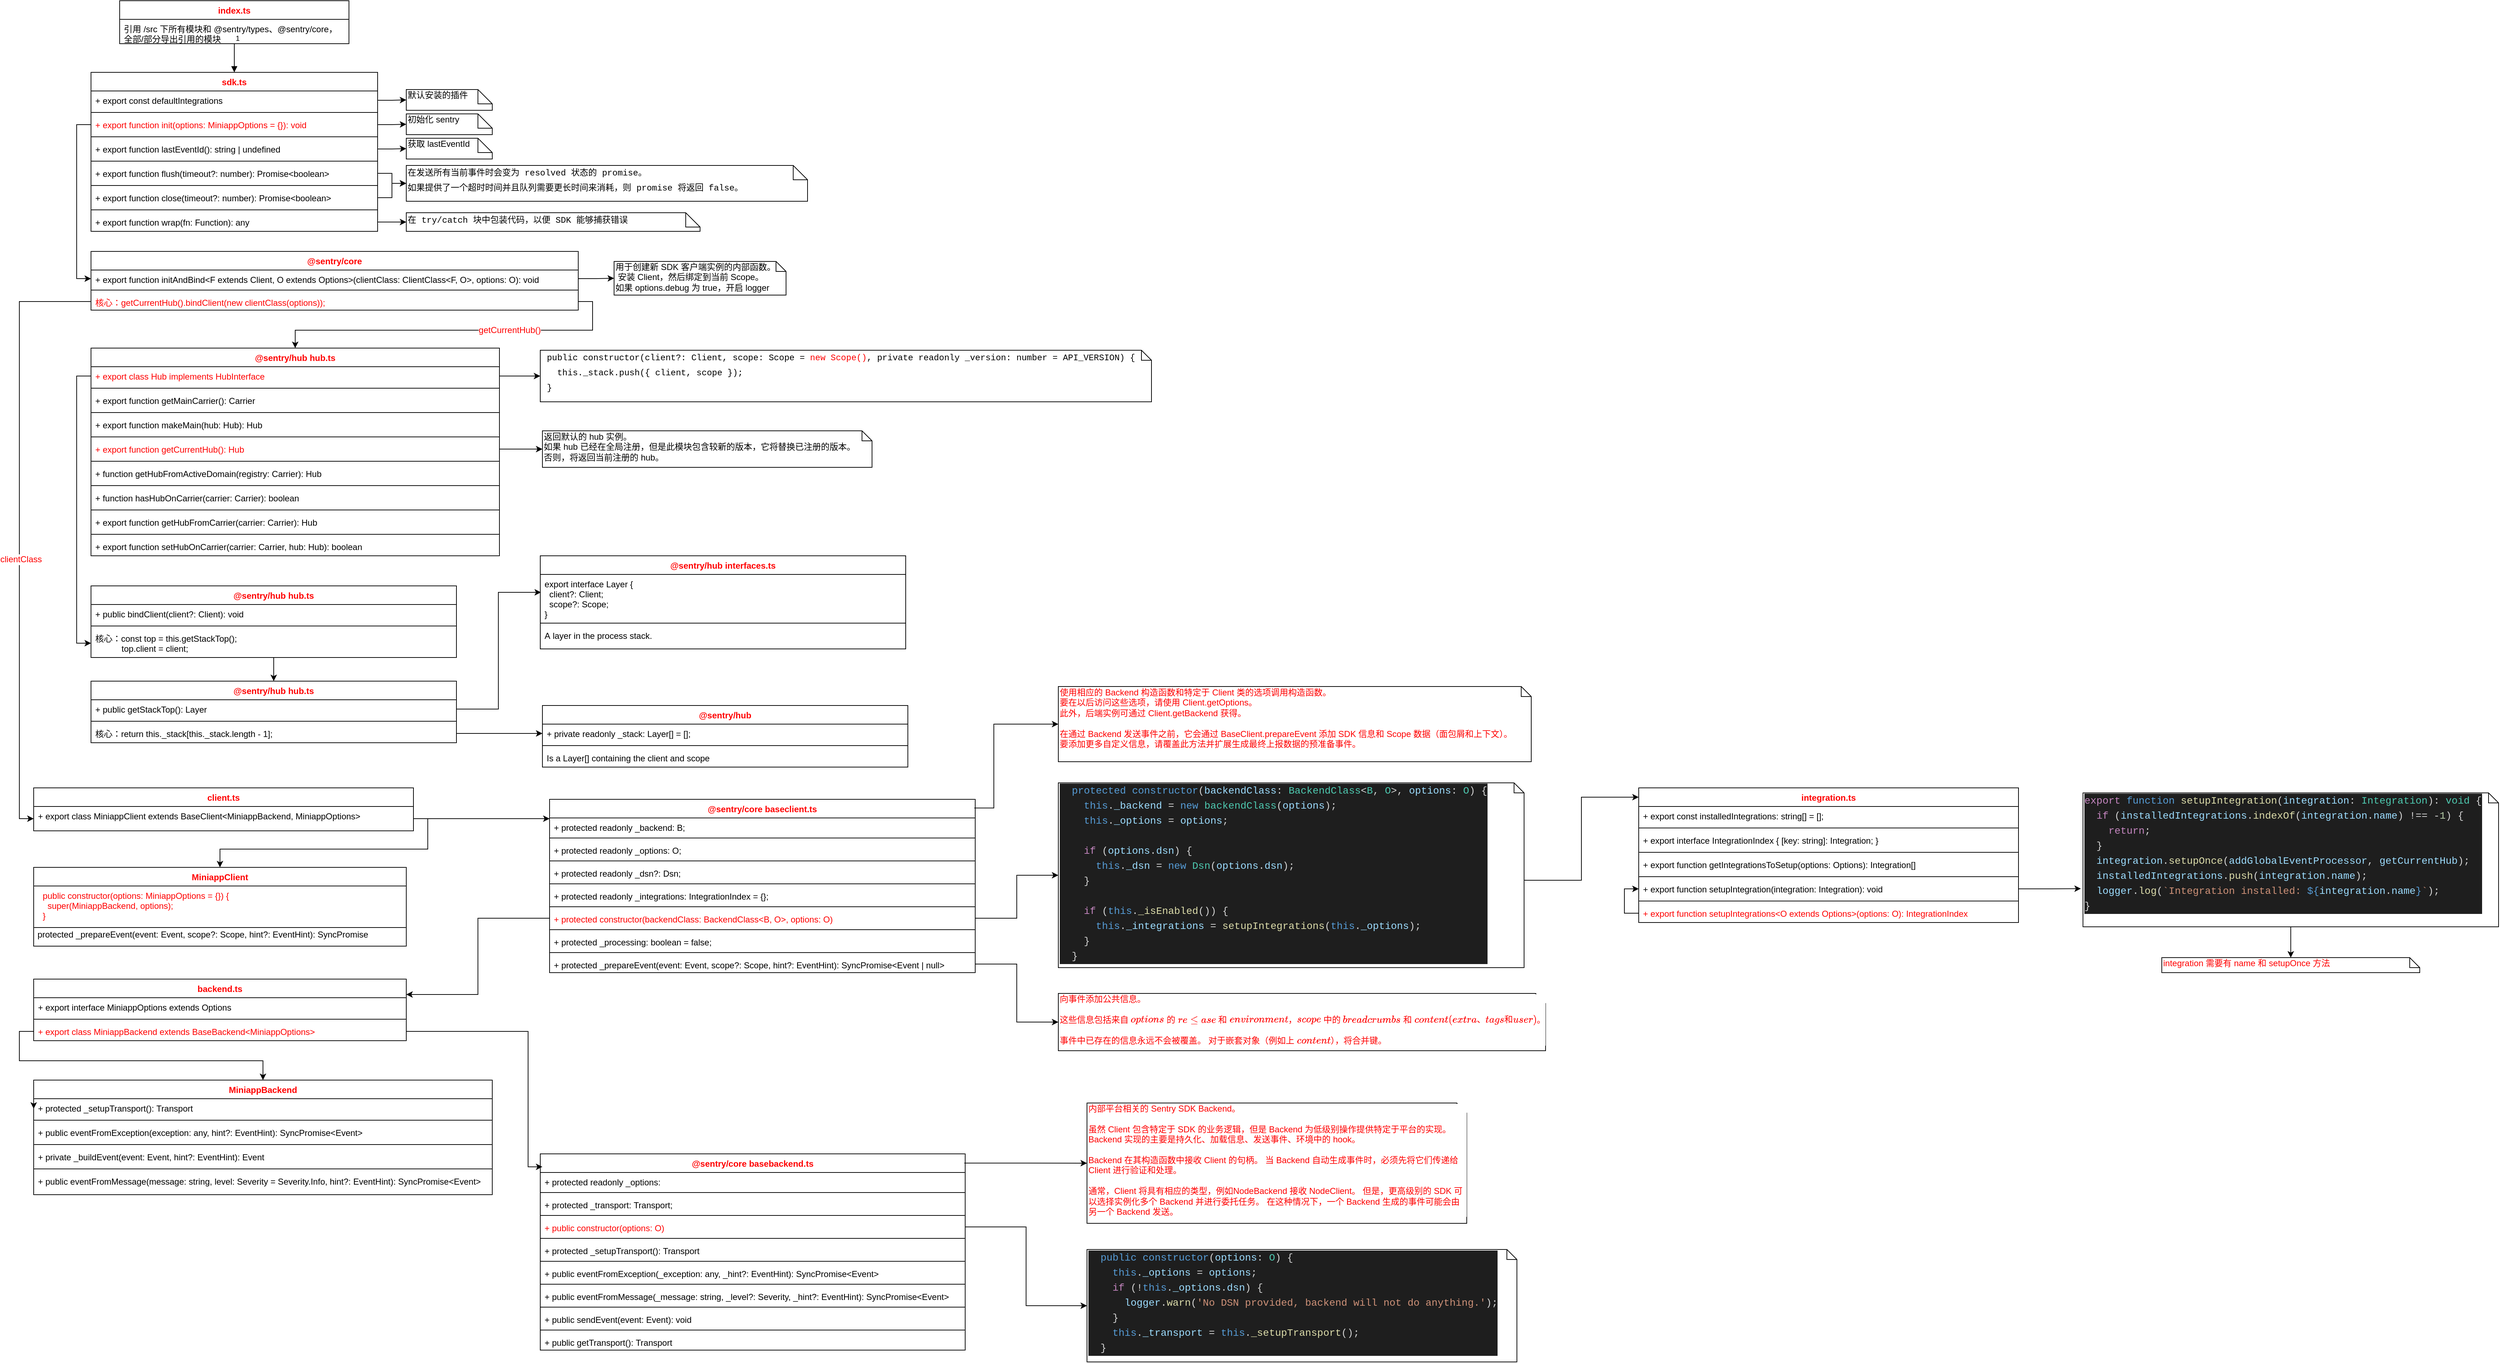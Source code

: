 <mxfile version="11.3.1" type="github" pages="1"><diagram id="rQwEqARTx4WaMBHwDyaJ" name="第 1 页"><mxGraphModel dx="1426" dy="794" grid="1" gridSize="10" guides="1" tooltips="1" connect="1" arrows="1" fold="1" page="1" pageScale="1" pageWidth="827" pageHeight="1169" math="0" shadow="0"><root><mxCell id="0"/><mxCell id="1" parent="0"/><mxCell id="eLjj0ppwLA77T9p5jwpg-7" value="index.ts" style="swimlane;fontStyle=1;childLayout=stackLayout;horizontal=1;startSize=26;fillColor=none;horizontalStack=0;resizeParent=1;resizeParentMax=0;resizeLast=0;collapsible=1;marginBottom=0;fontColor=#FF0000;" vertex="1" parent="1"><mxGeometry x="240" y="20" width="320" height="60" as="geometry"/></mxCell><mxCell id="eLjj0ppwLA77T9p5jwpg-23" value="" style="endArrow=block;endFill=1;html=1;edgeStyle=orthogonalEdgeStyle;align=left;verticalAlign=top;" edge="1" parent="1"><mxGeometry x="-1" relative="1" as="geometry"><mxPoint x="400" y="80" as="sourcePoint"/><mxPoint x="400" y="120" as="targetPoint"/><Array as="points"><mxPoint x="400" y="100"/><mxPoint x="400" y="100"/></Array></mxGeometry></mxCell><mxCell id="eLjj0ppwLA77T9p5jwpg-24" value="1" style="resizable=0;html=1;align=left;verticalAlign=bottom;labelBackgroundColor=#ffffff;fontSize=10;" connectable="0" vertex="1" parent="eLjj0ppwLA77T9p5jwpg-23"><mxGeometry x="-1" relative="1" as="geometry"/></mxCell><mxCell id="eLjj0ppwLA77T9p5jwpg-8" value="引用 /src 下所有模块和 @sentry/types、@sentry/core，&#10;全部/部分导出引用的模块" style="text;strokeColor=none;fillColor=none;align=left;verticalAlign=top;spacingLeft=4;spacingRight=4;overflow=hidden;rotatable=0;points=[[0,0.5],[1,0.5]];portConstraint=eastwest;" vertex="1" parent="1"><mxGeometry x="240" y="46" width="340" height="36" as="geometry"/></mxCell><mxCell id="eLjj0ppwLA77T9p5jwpg-34" value="sdk.ts" style="swimlane;fontStyle=1;align=center;verticalAlign=top;childLayout=stackLayout;horizontal=1;startSize=26;horizontalStack=0;resizeParent=1;resizeParentMax=0;resizeLast=0;collapsible=1;marginBottom=0;fontColor=#FF0000;" vertex="1" parent="1"><mxGeometry x="200" y="120" width="400" height="222" as="geometry"/></mxCell><mxCell id="eLjj0ppwLA77T9p5jwpg-35" value="+ export const defaultIntegrations " style="text;strokeColor=none;fillColor=none;align=left;verticalAlign=top;spacingLeft=4;spacingRight=4;overflow=hidden;rotatable=0;points=[[0,0.5],[1,0.5]];portConstraint=eastwest;" vertex="1" parent="eLjj0ppwLA77T9p5jwpg-34"><mxGeometry y="26" width="400" height="26" as="geometry"/></mxCell><mxCell id="eLjj0ppwLA77T9p5jwpg-50" value="" style="line;strokeWidth=1;fillColor=none;align=left;verticalAlign=middle;spacingTop=-1;spacingLeft=3;spacingRight=3;rotatable=0;labelPosition=right;points=[];portConstraint=eastwest;" vertex="1" parent="eLjj0ppwLA77T9p5jwpg-34"><mxGeometry y="52" width="400" height="8" as="geometry"/></mxCell><mxCell id="eLjj0ppwLA77T9p5jwpg-44" value="+ export function init(options: MiniappOptions = {}): void " style="text;strokeColor=none;fillColor=none;align=left;verticalAlign=top;spacingLeft=4;spacingRight=4;overflow=hidden;rotatable=0;points=[[0,0.5],[1,0.5]];portConstraint=eastwest;labelBackgroundColor=#ffffff;glass=0;rounded=0;labelBorderColor=none;fontColor=#FF0000;" vertex="1" parent="eLjj0ppwLA77T9p5jwpg-34"><mxGeometry y="60" width="400" height="26" as="geometry"/></mxCell><mxCell id="eLjj0ppwLA77T9p5jwpg-52" value="" style="line;strokeWidth=1;fillColor=none;align=left;verticalAlign=middle;spacingTop=-1;spacingLeft=3;spacingRight=3;rotatable=0;labelPosition=right;points=[];portConstraint=eastwest;" vertex="1" parent="eLjj0ppwLA77T9p5jwpg-34"><mxGeometry y="86" width="400" height="8" as="geometry"/></mxCell><mxCell id="eLjj0ppwLA77T9p5jwpg-45" value="+ export function lastEventId(): string | undefined " style="text;strokeColor=none;fillColor=none;align=left;verticalAlign=top;spacingLeft=4;spacingRight=4;overflow=hidden;rotatable=0;points=[[0,0.5],[1,0.5]];portConstraint=eastwest;" vertex="1" parent="eLjj0ppwLA77T9p5jwpg-34"><mxGeometry y="94" width="400" height="26" as="geometry"/></mxCell><mxCell id="eLjj0ppwLA77T9p5jwpg-53" value="" style="line;strokeWidth=1;fillColor=none;align=left;verticalAlign=middle;spacingTop=-1;spacingLeft=3;spacingRight=3;rotatable=0;labelPosition=right;points=[];portConstraint=eastwest;" vertex="1" parent="eLjj0ppwLA77T9p5jwpg-34"><mxGeometry y="120" width="400" height="8" as="geometry"/></mxCell><mxCell id="eLjj0ppwLA77T9p5jwpg-46" value="+ export function flush(timeout?: number): Promise&lt;boolean&gt;" style="text;strokeColor=none;fillColor=none;align=left;verticalAlign=top;spacingLeft=4;spacingRight=4;overflow=hidden;rotatable=0;points=[[0,0.5],[1,0.5]];portConstraint=eastwest;" vertex="1" parent="eLjj0ppwLA77T9p5jwpg-34"><mxGeometry y="128" width="400" height="26" as="geometry"/></mxCell><mxCell id="eLjj0ppwLA77T9p5jwpg-54" value="" style="line;strokeWidth=1;fillColor=none;align=left;verticalAlign=middle;spacingTop=-1;spacingLeft=3;spacingRight=3;rotatable=0;labelPosition=right;points=[];portConstraint=eastwest;" vertex="1" parent="eLjj0ppwLA77T9p5jwpg-34"><mxGeometry y="154" width="400" height="8" as="geometry"/></mxCell><mxCell id="eLjj0ppwLA77T9p5jwpg-47" value="+ export function close(timeout?: number): Promise&lt;boolean&gt;" style="text;strokeColor=none;fillColor=none;align=left;verticalAlign=top;spacingLeft=4;spacingRight=4;overflow=hidden;rotatable=0;points=[[0,0.5],[1,0.5]];portConstraint=eastwest;" vertex="1" parent="eLjj0ppwLA77T9p5jwpg-34"><mxGeometry y="162" width="400" height="26" as="geometry"/></mxCell><mxCell id="eLjj0ppwLA77T9p5jwpg-55" value="" style="line;strokeWidth=1;fillColor=none;align=left;verticalAlign=middle;spacingTop=-1;spacingLeft=3;spacingRight=3;rotatable=0;labelPosition=right;points=[];portConstraint=eastwest;" vertex="1" parent="eLjj0ppwLA77T9p5jwpg-34"><mxGeometry y="188" width="400" height="8" as="geometry"/></mxCell><mxCell id="eLjj0ppwLA77T9p5jwpg-37" value="+ export function wrap(fn: Function): any" style="text;strokeColor=none;fillColor=none;align=left;verticalAlign=top;spacingLeft=4;spacingRight=4;overflow=hidden;rotatable=0;points=[[0,0.5],[1,0.5]];portConstraint=eastwest;" vertex="1" parent="eLjj0ppwLA77T9p5jwpg-34"><mxGeometry y="196" width="400" height="26" as="geometry"/></mxCell><mxCell id="eLjj0ppwLA77T9p5jwpg-51" value="" style="text;strokeColor=none;fillColor=none;align=left;verticalAlign=middle;spacingTop=-1;spacingLeft=4;spacingRight=4;rotatable=0;labelPosition=right;points=[];portConstraint=eastwest;" vertex="1" parent="1"><mxGeometry x="200" y="330" width="20" height="14" as="geometry"/></mxCell><mxCell id="eLjj0ppwLA77T9p5jwpg-56" value="&lt;span style=&quot;white-space: nowrap&quot;&gt;默认安装的插件&lt;/span&gt;" style="shape=note;whiteSpace=wrap;html=1;size=20;verticalAlign=top;align=left;spacingTop=-6;" vertex="1" parent="1"><mxGeometry x="640" y="144" width="120" height="29" as="geometry"/></mxCell><mxCell id="eLjj0ppwLA77T9p5jwpg-57" style="edgeStyle=orthogonalEdgeStyle;rounded=0;orthogonalLoop=1;jettySize=auto;html=1;exitX=1;exitY=0.5;exitDx=0;exitDy=0;entryX=0;entryY=0.5;entryDx=0;entryDy=0;entryPerimeter=0;" edge="1" parent="1" source="eLjj0ppwLA77T9p5jwpg-35" target="eLjj0ppwLA77T9p5jwpg-56"><mxGeometry relative="1" as="geometry"/></mxCell><mxCell id="eLjj0ppwLA77T9p5jwpg-58" value="&lt;span style=&quot;white-space: nowrap&quot;&gt;初始化 sentry&lt;/span&gt;" style="shape=note;whiteSpace=wrap;html=1;size=20;verticalAlign=top;align=left;spacingTop=-6;" vertex="1" parent="1"><mxGeometry x="640" y="178" width="120" height="29" as="geometry"/></mxCell><mxCell id="eLjj0ppwLA77T9p5jwpg-59" value="&lt;span style=&quot;white-space: nowrap&quot;&gt;获取&amp;nbsp;lastEventId&lt;/span&gt;" style="shape=note;whiteSpace=wrap;html=1;size=20;verticalAlign=top;align=left;spacingTop=-6;" vertex="1" parent="1"><mxGeometry x="640" y="212" width="120" height="29" as="geometry"/></mxCell><mxCell id="eLjj0ppwLA77T9p5jwpg-61" value="&lt;div style=&quot;font-family: &amp;#34;menlo&amp;#34; , &amp;#34;monaco&amp;#34; , &amp;#34;courier new&amp;#34; , monospace ; line-height: 21px ; white-space: pre&quot;&gt;&lt;span style=&quot;background-color: rgb(255 , 255 , 255)&quot;&gt;&lt;font style=&quot;font-size: 12px&quot;&gt;在发送所有当前事件时会变为&amp;nbsp;resolved&amp;nbsp;状态的&amp;nbsp;promise。&lt;/font&gt;&lt;/span&gt;&lt;/div&gt;&lt;div style=&quot;font-family: &amp;#34;menlo&amp;#34; , &amp;#34;monaco&amp;#34; , &amp;#34;courier new&amp;#34; , monospace ; line-height: 21px ; white-space: pre&quot;&gt;&lt;span style=&quot;background-color: rgb(255 , 255 , 255)&quot;&gt;&lt;font style=&quot;font-size: 12px&quot;&gt;如果提供了一个超时时间并且队列需要更长时间来消耗，则&amp;nbsp;promise&amp;nbsp;将返回&amp;nbsp;false。&lt;/font&gt;&lt;/span&gt;&lt;/div&gt;" style="shape=note;whiteSpace=wrap;html=1;size=20;verticalAlign=top;align=left;spacingTop=-6;" vertex="1" parent="1"><mxGeometry x="640" y="250" width="560" height="50" as="geometry"/></mxCell><mxCell id="eLjj0ppwLA77T9p5jwpg-62" value="&lt;div style=&quot;font-family: &amp;#34;menlo&amp;#34; , &amp;#34;monaco&amp;#34; , &amp;#34;courier new&amp;#34; , monospace ; line-height: 21px ; white-space: pre&quot;&gt;&lt;span style=&quot;background-color: rgb(255 , 255 , 255)&quot;&gt;&lt;font style=&quot;font-size: 12px&quot;&gt;在&amp;nbsp;try/catch&amp;nbsp;块中包装代码，以便&amp;nbsp;SDK&amp;nbsp;能够捕获错误&lt;/font&gt;&lt;/span&gt;&lt;/div&gt;" style="shape=note;whiteSpace=wrap;html=1;size=20;verticalAlign=top;align=left;spacingTop=-6;" vertex="1" parent="1"><mxGeometry x="640" y="316" width="410" height="26" as="geometry"/></mxCell><mxCell id="eLjj0ppwLA77T9p5jwpg-63" style="edgeStyle=orthogonalEdgeStyle;rounded=0;orthogonalLoop=1;jettySize=auto;html=1;exitX=1;exitY=0.5;exitDx=0;exitDy=0;entryX=0;entryY=0.5;entryDx=0;entryDy=0;entryPerimeter=0;" edge="1" parent="1" source="eLjj0ppwLA77T9p5jwpg-44" target="eLjj0ppwLA77T9p5jwpg-58"><mxGeometry relative="1" as="geometry"/></mxCell><mxCell id="eLjj0ppwLA77T9p5jwpg-64" style="edgeStyle=orthogonalEdgeStyle;rounded=0;orthogonalLoop=1;jettySize=auto;html=1;exitX=1;exitY=0.5;exitDx=0;exitDy=0;entryX=0;entryY=0.5;entryDx=0;entryDy=0;entryPerimeter=0;" edge="1" parent="1" source="eLjj0ppwLA77T9p5jwpg-45" target="eLjj0ppwLA77T9p5jwpg-59"><mxGeometry relative="1" as="geometry"/></mxCell><mxCell id="eLjj0ppwLA77T9p5jwpg-65" style="edgeStyle=orthogonalEdgeStyle;rounded=0;orthogonalLoop=1;jettySize=auto;html=1;exitX=1;exitY=0.5;exitDx=0;exitDy=0;entryX=0;entryY=0.5;entryDx=0;entryDy=0;entryPerimeter=0;" edge="1" parent="1" source="eLjj0ppwLA77T9p5jwpg-46" target="eLjj0ppwLA77T9p5jwpg-61"><mxGeometry relative="1" as="geometry"/></mxCell><mxCell id="eLjj0ppwLA77T9p5jwpg-66" style="edgeStyle=orthogonalEdgeStyle;rounded=0;orthogonalLoop=1;jettySize=auto;html=1;exitX=1;exitY=0.5;exitDx=0;exitDy=0;entryX=0;entryY=0.5;entryDx=0;entryDy=0;entryPerimeter=0;" edge="1" parent="1" source="eLjj0ppwLA77T9p5jwpg-47" target="eLjj0ppwLA77T9p5jwpg-61"><mxGeometry relative="1" as="geometry"/></mxCell><mxCell id="eLjj0ppwLA77T9p5jwpg-67" style="edgeStyle=orthogonalEdgeStyle;rounded=0;orthogonalLoop=1;jettySize=auto;html=1;exitX=1;exitY=0.5;exitDx=0;exitDy=0;entryX=0;entryY=0.5;entryDx=0;entryDy=0;entryPerimeter=0;" edge="1" parent="1" source="eLjj0ppwLA77T9p5jwpg-37" target="eLjj0ppwLA77T9p5jwpg-62"><mxGeometry relative="1" as="geometry"/></mxCell><mxCell id="eLjj0ppwLA77T9p5jwpg-72" value="@sentry/core" style="swimlane;fontStyle=1;align=center;verticalAlign=top;childLayout=stackLayout;horizontal=1;startSize=26;horizontalStack=0;resizeParent=1;resizeParentMax=0;resizeLast=0;collapsible=1;marginBottom=0;rounded=0;glass=0;labelBackgroundColor=#ffffff;fillColor=none;fontColor=#FF0000;" vertex="1" parent="1"><mxGeometry x="200" y="370" width="680" height="82" as="geometry"/></mxCell><mxCell id="eLjj0ppwLA77T9p5jwpg-110" value="+ export function initAndBind&lt;F extends Client, O extends Options&gt;(clientClass: ClientClass&lt;F, O&gt;, options: O): void" style="text;strokeColor=none;fillColor=none;align=left;verticalAlign=top;spacingLeft=4;spacingRight=4;overflow=hidden;rotatable=0;points=[[0,0.5],[1,0.5]];portConstraint=eastwest;" vertex="1" parent="eLjj0ppwLA77T9p5jwpg-72"><mxGeometry y="26" width="680" height="24" as="geometry"/></mxCell><mxCell id="eLjj0ppwLA77T9p5jwpg-111" value="" style="line;strokeWidth=1;fillColor=none;align=left;verticalAlign=middle;spacingTop=-1;spacingLeft=3;spacingRight=3;rotatable=0;labelPosition=right;points=[];portConstraint=eastwest;rounded=0;glass=0;labelBackgroundColor=#ffffff;fontColor=#FF0000;" vertex="1" parent="eLjj0ppwLA77T9p5jwpg-72"><mxGeometry y="50" width="680" height="8" as="geometry"/></mxCell><mxCell id="eLjj0ppwLA77T9p5jwpg-73" value="核心：getCurrentHub().bindClient(new clientClass(options));" style="text;strokeColor=none;fillColor=none;align=left;verticalAlign=top;spacingLeft=4;spacingRight=4;overflow=hidden;rotatable=0;points=[[0,0.5],[1,0.5]];portConstraint=eastwest;fontColor=#FF0000;" vertex="1" parent="eLjj0ppwLA77T9p5jwpg-72"><mxGeometry y="58" width="680" height="24" as="geometry"/></mxCell><mxCell id="eLjj0ppwLA77T9p5jwpg-79" value="@sentry/hub hub.ts" style="swimlane;fontStyle=1;align=center;verticalAlign=top;childLayout=stackLayout;horizontal=1;startSize=26;horizontalStack=0;resizeParent=1;resizeParentMax=0;resizeLast=0;collapsible=1;marginBottom=0;rounded=0;glass=0;labelBackgroundColor=#ffffff;fillColor=none;fontColor=#FF0000;" vertex="1" parent="1"><mxGeometry x="200" y="505" width="570" height="290" as="geometry"/></mxCell><mxCell id="eLjj0ppwLA77T9p5jwpg-80" value="+ export class Hub implements HubInterface" style="text;strokeColor=none;fillColor=none;align=left;verticalAlign=top;spacingLeft=4;spacingRight=4;overflow=hidden;rotatable=0;points=[[0,0.5],[1,0.5]];portConstraint=eastwest;fontColor=#FF0000;" vertex="1" parent="eLjj0ppwLA77T9p5jwpg-79"><mxGeometry y="26" width="570" height="26" as="geometry"/></mxCell><mxCell id="eLjj0ppwLA77T9p5jwpg-81" value="" style="line;strokeWidth=1;fillColor=none;align=left;verticalAlign=middle;spacingTop=-1;spacingLeft=3;spacingRight=3;rotatable=0;labelPosition=right;points=[];portConstraint=eastwest;" vertex="1" parent="eLjj0ppwLA77T9p5jwpg-79"><mxGeometry y="52" width="570" height="8" as="geometry"/></mxCell><mxCell id="eLjj0ppwLA77T9p5jwpg-94" value="+ export function getMainCarrier(): Carrier" style="text;strokeColor=none;fillColor=none;align=left;verticalAlign=top;spacingLeft=4;spacingRight=4;overflow=hidden;rotatable=0;points=[[0,0.5],[1,0.5]];portConstraint=eastwest;" vertex="1" parent="eLjj0ppwLA77T9p5jwpg-79"><mxGeometry y="60" width="570" height="26" as="geometry"/></mxCell><mxCell id="eLjj0ppwLA77T9p5jwpg-100" value="" style="line;strokeWidth=1;fillColor=none;align=left;verticalAlign=middle;spacingTop=-1;spacingLeft=3;spacingRight=3;rotatable=0;labelPosition=right;points=[];portConstraint=eastwest;rounded=0;glass=0;labelBackgroundColor=#ffffff;fontColor=#000000;" vertex="1" parent="eLjj0ppwLA77T9p5jwpg-79"><mxGeometry y="86" width="570" height="8" as="geometry"/></mxCell><mxCell id="eLjj0ppwLA77T9p5jwpg-95" value="+ export function makeMain(hub: Hub): Hub" style="text;strokeColor=none;fillColor=none;align=left;verticalAlign=top;spacingLeft=4;spacingRight=4;overflow=hidden;rotatable=0;points=[[0,0.5],[1,0.5]];portConstraint=eastwest;" vertex="1" parent="eLjj0ppwLA77T9p5jwpg-79"><mxGeometry y="94" width="570" height="26" as="geometry"/></mxCell><mxCell id="eLjj0ppwLA77T9p5jwpg-101" value="" style="line;strokeWidth=1;fillColor=none;align=left;verticalAlign=middle;spacingTop=-1;spacingLeft=3;spacingRight=3;rotatable=0;labelPosition=right;points=[];portConstraint=eastwest;rounded=0;glass=0;labelBackgroundColor=#ffffff;fontColor=#000000;" vertex="1" parent="eLjj0ppwLA77T9p5jwpg-79"><mxGeometry y="120" width="570" height="8" as="geometry"/></mxCell><mxCell id="eLjj0ppwLA77T9p5jwpg-96" value="+ export function getCurrentHub(): Hub" style="text;strokeColor=none;fillColor=none;align=left;verticalAlign=top;spacingLeft=4;spacingRight=4;overflow=hidden;rotatable=0;points=[[0,0.5],[1,0.5]];portConstraint=eastwest;fontColor=#FF0000;" vertex="1" parent="eLjj0ppwLA77T9p5jwpg-79"><mxGeometry y="128" width="570" height="26" as="geometry"/></mxCell><mxCell id="eLjj0ppwLA77T9p5jwpg-102" value="" style="line;strokeWidth=1;fillColor=none;align=left;verticalAlign=middle;spacingTop=-1;spacingLeft=3;spacingRight=3;rotatable=0;labelPosition=right;points=[];portConstraint=eastwest;rounded=0;glass=0;labelBackgroundColor=#ffffff;fontColor=#000000;" vertex="1" parent="eLjj0ppwLA77T9p5jwpg-79"><mxGeometry y="154" width="570" height="8" as="geometry"/></mxCell><mxCell id="eLjj0ppwLA77T9p5jwpg-97" value="+ function getHubFromActiveDomain(registry: Carrier): Hub" style="text;strokeColor=none;fillColor=none;align=left;verticalAlign=top;spacingLeft=4;spacingRight=4;overflow=hidden;rotatable=0;points=[[0,0.5],[1,0.5]];portConstraint=eastwest;" vertex="1" parent="eLjj0ppwLA77T9p5jwpg-79"><mxGeometry y="162" width="570" height="26" as="geometry"/></mxCell><mxCell id="eLjj0ppwLA77T9p5jwpg-103" value="" style="line;strokeWidth=1;fillColor=none;align=left;verticalAlign=middle;spacingTop=-1;spacingLeft=3;spacingRight=3;rotatable=0;labelPosition=right;points=[];portConstraint=eastwest;rounded=0;glass=0;labelBackgroundColor=#ffffff;fontColor=#000000;" vertex="1" parent="eLjj0ppwLA77T9p5jwpg-79"><mxGeometry y="188" width="570" height="8" as="geometry"/></mxCell><mxCell id="eLjj0ppwLA77T9p5jwpg-98" value="+ function hasHubOnCarrier(carrier: Carrier): boolean" style="text;strokeColor=none;fillColor=none;align=left;verticalAlign=top;spacingLeft=4;spacingRight=4;overflow=hidden;rotatable=0;points=[[0,0.5],[1,0.5]];portConstraint=eastwest;" vertex="1" parent="eLjj0ppwLA77T9p5jwpg-79"><mxGeometry y="196" width="570" height="26" as="geometry"/></mxCell><mxCell id="eLjj0ppwLA77T9p5jwpg-104" value="" style="line;strokeWidth=1;fillColor=none;align=left;verticalAlign=middle;spacingTop=-1;spacingLeft=3;spacingRight=3;rotatable=0;labelPosition=right;points=[];portConstraint=eastwest;rounded=0;glass=0;labelBackgroundColor=#ffffff;fontColor=#000000;" vertex="1" parent="eLjj0ppwLA77T9p5jwpg-79"><mxGeometry y="222" width="570" height="8" as="geometry"/></mxCell><mxCell id="eLjj0ppwLA77T9p5jwpg-99" value="+ export function getHubFromCarrier(carrier: Carrier): Hub" style="text;strokeColor=none;fillColor=none;align=left;verticalAlign=top;spacingLeft=4;spacingRight=4;overflow=hidden;rotatable=0;points=[[0,0.5],[1,0.5]];portConstraint=eastwest;" vertex="1" parent="eLjj0ppwLA77T9p5jwpg-79"><mxGeometry y="230" width="570" height="26" as="geometry"/></mxCell><mxCell id="eLjj0ppwLA77T9p5jwpg-105" value="" style="line;strokeWidth=1;fillColor=none;align=left;verticalAlign=middle;spacingTop=-1;spacingLeft=3;spacingRight=3;rotatable=0;labelPosition=right;points=[];portConstraint=eastwest;rounded=0;glass=0;labelBackgroundColor=#ffffff;fontColor=#000000;" vertex="1" parent="eLjj0ppwLA77T9p5jwpg-79"><mxGeometry y="256" width="570" height="8" as="geometry"/></mxCell><mxCell id="eLjj0ppwLA77T9p5jwpg-82" value="+ export function setHubOnCarrier(carrier: Carrier, hub: Hub): boolean " style="text;strokeColor=none;fillColor=none;align=left;verticalAlign=top;spacingLeft=4;spacingRight=4;overflow=hidden;rotatable=0;points=[[0,0.5],[1,0.5]];portConstraint=eastwest;" vertex="1" parent="eLjj0ppwLA77T9p5jwpg-79"><mxGeometry y="264" width="570" height="26" as="geometry"/></mxCell><mxCell id="eLjj0ppwLA77T9p5jwpg-85" style="edgeStyle=orthogonalEdgeStyle;rounded=0;orthogonalLoop=1;jettySize=auto;html=1;exitX=1;exitY=0.5;exitDx=0;exitDy=0;entryX=0.5;entryY=0;entryDx=0;entryDy=0;fontColor=#000000;" edge="1" parent="1" source="eLjj0ppwLA77T9p5jwpg-73" target="eLjj0ppwLA77T9p5jwpg-79"><mxGeometry relative="1" as="geometry"><Array as="points"><mxPoint x="900" y="440"/><mxPoint x="900" y="480"/><mxPoint x="485" y="480"/></Array></mxGeometry></mxCell><mxCell id="eLjj0ppwLA77T9p5jwpg-153" value="getCurrentHub()" style="text;html=1;resizable=0;points=[];align=center;verticalAlign=middle;labelBackgroundColor=#ffffff;fontColor=#FF0000;" vertex="1" connectable="0" parent="eLjj0ppwLA77T9p5jwpg-85"><mxGeometry x="-0.296" relative="1" as="geometry"><mxPoint as="offset"/></mxGeometry></mxCell><mxCell id="eLjj0ppwLA77T9p5jwpg-86" value="用于创建新 SDK 客户端实例的内部函数。&lt;br&gt;&amp;nbsp;安装 Client，然后绑定到当前 Scope。&amp;nbsp;&lt;br&gt;如果 options.debug 为 true，开启 logger" style="shape=note;whiteSpace=wrap;html=1;size=14;verticalAlign=top;align=left;spacingTop=-6;rounded=0;glass=0;labelBackgroundColor=#ffffff;fillColor=none;fontColor=#000000;" vertex="1" parent="1"><mxGeometry x="930" y="384" width="240" height="47" as="geometry"/></mxCell><mxCell id="eLjj0ppwLA77T9p5jwpg-108" value="返回默认的 hub 实例。&lt;br&gt;如果 hub 已经在全局注册，但是此模块包含较新的版本，它将替换已注册的版本。&lt;br&gt;&lt;div&gt;否则，将返回当前注册的 hub。&lt;/div&gt;" style="shape=note;whiteSpace=wrap;html=1;size=14;verticalAlign=top;align=left;spacingTop=-6;rounded=0;glass=0;labelBackgroundColor=#ffffff;fillColor=none;fontColor=#000000;" vertex="1" parent="1"><mxGeometry x="830" y="620.5" width="460" height="51" as="geometry"/></mxCell><mxCell id="eLjj0ppwLA77T9p5jwpg-109" value="" style="edgeStyle=orthogonalEdgeStyle;rounded=0;orthogonalLoop=1;jettySize=auto;html=1;fontColor=#000000;" edge="1" parent="1" source="eLjj0ppwLA77T9p5jwpg-96" target="eLjj0ppwLA77T9p5jwpg-108"><mxGeometry relative="1" as="geometry"/></mxCell><mxCell id="eLjj0ppwLA77T9p5jwpg-112" value="" style="edgeStyle=orthogonalEdgeStyle;rounded=0;orthogonalLoop=1;jettySize=auto;html=1;fontColor=#FF0000;" edge="1" parent="1" source="eLjj0ppwLA77T9p5jwpg-110" target="eLjj0ppwLA77T9p5jwpg-86"><mxGeometry relative="1" as="geometry"/></mxCell><mxCell id="eLjj0ppwLA77T9p5jwpg-233" value="" style="edgeStyle=orthogonalEdgeStyle;rounded=0;orthogonalLoop=1;jettySize=auto;html=1;fontColor=#FF0000;entryX=0.5;entryY=0;entryDx=0;entryDy=0;" edge="1" parent="1" source="eLjj0ppwLA77T9p5jwpg-113" target="eLjj0ppwLA77T9p5jwpg-119"><mxGeometry relative="1" as="geometry"><Array as="points"/></mxGeometry></mxCell><mxCell id="eLjj0ppwLA77T9p5jwpg-113" value="@sentry/hub hub.ts" style="swimlane;fontStyle=1;align=center;verticalAlign=top;childLayout=stackLayout;horizontal=1;startSize=26;horizontalStack=0;resizeParent=1;resizeParentMax=0;resizeLast=0;collapsible=1;marginBottom=0;rounded=0;glass=0;labelBackgroundColor=#ffffff;fillColor=none;fontColor=#FF0000;" vertex="1" parent="1"><mxGeometry x="200" y="837" width="510" height="100" as="geometry"/></mxCell><mxCell id="eLjj0ppwLA77T9p5jwpg-122" value="+ public bindClient(client?: Client): void" style="text;strokeColor=none;fillColor=none;align=left;verticalAlign=top;spacingLeft=4;spacingRight=4;overflow=hidden;rotatable=0;points=[[0,0.5],[1,0.5]];portConstraint=eastwest;" vertex="1" parent="eLjj0ppwLA77T9p5jwpg-113"><mxGeometry y="26" width="510" height="26" as="geometry"/></mxCell><mxCell id="eLjj0ppwLA77T9p5jwpg-123" value="" style="line;strokeWidth=1;fillColor=none;align=left;verticalAlign=middle;spacingTop=-1;spacingLeft=3;spacingRight=3;rotatable=0;labelPosition=right;points=[];portConstraint=eastwest;rounded=0;glass=0;labelBackgroundColor=#ffffff;fontColor=#FF0000;" vertex="1" parent="eLjj0ppwLA77T9p5jwpg-113"><mxGeometry y="52" width="510" height="8" as="geometry"/></mxCell><mxCell id="eLjj0ppwLA77T9p5jwpg-114" value="核心：const top = this.getStackTop();&#10;           top.client = client;" style="text;strokeColor=none;fillColor=none;align=left;verticalAlign=top;spacingLeft=4;spacingRight=4;overflow=hidden;rotatable=0;points=[[0,0.5],[1,0.5]];portConstraint=eastwest;" vertex="1" parent="eLjj0ppwLA77T9p5jwpg-113"><mxGeometry y="60" width="510" height="40" as="geometry"/></mxCell><mxCell id="eLjj0ppwLA77T9p5jwpg-118" style="edgeStyle=orthogonalEdgeStyle;rounded=0;orthogonalLoop=1;jettySize=auto;html=1;exitX=0;exitY=0.5;exitDx=0;exitDy=0;entryX=0;entryY=0.5;entryDx=0;entryDy=0;fontColor=#FF0000;" edge="1" parent="1" source="eLjj0ppwLA77T9p5jwpg-80" target="eLjj0ppwLA77T9p5jwpg-114"><mxGeometry relative="1" as="geometry"/></mxCell><mxCell id="eLjj0ppwLA77T9p5jwpg-119" value="@sentry/hub hub.ts" style="swimlane;fontStyle=1;align=center;verticalAlign=top;childLayout=stackLayout;horizontal=1;startSize=26;horizontalStack=0;resizeParent=1;resizeParentMax=0;resizeLast=0;collapsible=1;marginBottom=0;rounded=0;glass=0;labelBackgroundColor=#ffffff;fillColor=none;fontColor=#FF0000;" vertex="1" parent="1"><mxGeometry x="200" y="970" width="510" height="86" as="geometry"/></mxCell><mxCell id="eLjj0ppwLA77T9p5jwpg-120" value="+ public getStackTop(): Layer" style="text;strokeColor=none;fillColor=none;align=left;verticalAlign=top;spacingLeft=4;spacingRight=4;overflow=hidden;rotatable=0;points=[[0,0.5],[1,0.5]];portConstraint=eastwest;" vertex="1" parent="eLjj0ppwLA77T9p5jwpg-119"><mxGeometry y="26" width="510" height="26" as="geometry"/></mxCell><mxCell id="eLjj0ppwLA77T9p5jwpg-125" value="" style="line;strokeWidth=1;fillColor=none;align=left;verticalAlign=middle;spacingTop=-1;spacingLeft=3;spacingRight=3;rotatable=0;labelPosition=right;points=[];portConstraint=eastwest;rounded=0;glass=0;labelBackgroundColor=#ffffff;fontColor=#FF0000;" vertex="1" parent="eLjj0ppwLA77T9p5jwpg-119"><mxGeometry y="52" width="510" height="8" as="geometry"/></mxCell><mxCell id="eLjj0ppwLA77T9p5jwpg-124" value="核心：return this._stack[this._stack.length - 1];" style="text;strokeColor=none;fillColor=none;align=left;verticalAlign=top;spacingLeft=4;spacingRight=4;overflow=hidden;rotatable=0;points=[[0,0.5],[1,0.5]];portConstraint=eastwest;" vertex="1" parent="eLjj0ppwLA77T9p5jwpg-119"><mxGeometry y="60" width="510" height="26" as="geometry"/></mxCell><mxCell id="eLjj0ppwLA77T9p5jwpg-126" value="@sentry/hub" style="swimlane;fontStyle=1;align=center;verticalAlign=top;childLayout=stackLayout;horizontal=1;startSize=26;horizontalStack=0;resizeParent=1;resizeParentMax=0;resizeLast=0;collapsible=1;marginBottom=0;rounded=0;glass=0;labelBackgroundColor=#ffffff;fillColor=none;fontColor=#FF0000;" vertex="1" parent="1"><mxGeometry x="830" y="1004" width="510" height="86" as="geometry"/></mxCell><mxCell id="eLjj0ppwLA77T9p5jwpg-127" value="+ private readonly _stack: Layer[] = [];" style="text;strokeColor=none;fillColor=none;align=left;verticalAlign=top;spacingLeft=4;spacingRight=4;overflow=hidden;rotatable=0;points=[[0,0.5],[1,0.5]];portConstraint=eastwest;" vertex="1" parent="eLjj0ppwLA77T9p5jwpg-126"><mxGeometry y="26" width="510" height="26" as="geometry"/></mxCell><mxCell id="eLjj0ppwLA77T9p5jwpg-128" value="" style="line;strokeWidth=1;fillColor=none;align=left;verticalAlign=middle;spacingTop=-1;spacingLeft=3;spacingRight=3;rotatable=0;labelPosition=right;points=[];portConstraint=eastwest;rounded=0;glass=0;labelBackgroundColor=#ffffff;fontColor=#FF0000;" vertex="1" parent="eLjj0ppwLA77T9p5jwpg-126"><mxGeometry y="52" width="510" height="8" as="geometry"/></mxCell><mxCell id="eLjj0ppwLA77T9p5jwpg-129" value="Is a Layer[] containing the client and scope" style="text;strokeColor=none;fillColor=none;align=left;verticalAlign=top;spacingLeft=4;spacingRight=4;overflow=hidden;rotatable=0;points=[[0,0.5],[1,0.5]];portConstraint=eastwest;" vertex="1" parent="eLjj0ppwLA77T9p5jwpg-126"><mxGeometry y="60" width="510" height="26" as="geometry"/></mxCell><mxCell id="eLjj0ppwLA77T9p5jwpg-130" value="@sentry/hub interfaces.ts" style="swimlane;fontStyle=1;align=center;verticalAlign=top;childLayout=stackLayout;horizontal=1;startSize=26;horizontalStack=0;resizeParent=1;resizeParentMax=0;resizeLast=0;collapsible=1;marginBottom=0;rounded=0;glass=0;labelBackgroundColor=#ffffff;fillColor=none;fontColor=#FF0000;" vertex="1" parent="1"><mxGeometry x="827" y="795" width="510" height="130" as="geometry"/></mxCell><mxCell id="eLjj0ppwLA77T9p5jwpg-131" value="export interface Layer {&#10;  client?: Client;&#10;  scope?: Scope;&#10;}" style="text;strokeColor=none;fillColor=none;align=left;verticalAlign=top;spacingLeft=4;spacingRight=4;overflow=hidden;rotatable=0;points=[[0,0.5],[1,0.5]];portConstraint=eastwest;" vertex="1" parent="eLjj0ppwLA77T9p5jwpg-130"><mxGeometry y="26" width="510" height="64" as="geometry"/></mxCell><mxCell id="eLjj0ppwLA77T9p5jwpg-132" value="" style="line;strokeWidth=1;fillColor=none;align=left;verticalAlign=middle;spacingTop=-1;spacingLeft=3;spacingRight=3;rotatable=0;labelPosition=right;points=[];portConstraint=eastwest;rounded=0;glass=0;labelBackgroundColor=#ffffff;fontColor=#FF0000;" vertex="1" parent="eLjj0ppwLA77T9p5jwpg-130"><mxGeometry y="90" width="510" height="8" as="geometry"/></mxCell><mxCell id="eLjj0ppwLA77T9p5jwpg-137" value="A layer in the process stack." style="text;strokeColor=none;fillColor=none;align=left;verticalAlign=top;spacingLeft=4;spacingRight=4;overflow=hidden;rotatable=0;points=[[0,0.5],[1,0.5]];portConstraint=eastwest;" vertex="1" parent="eLjj0ppwLA77T9p5jwpg-130"><mxGeometry y="98" width="510" height="32" as="geometry"/></mxCell><mxCell id="eLjj0ppwLA77T9p5jwpg-139" style="edgeStyle=orthogonalEdgeStyle;rounded=0;orthogonalLoop=1;jettySize=auto;html=1;exitX=1;exitY=0.5;exitDx=0;exitDy=0;entryX=0.002;entryY=0.391;entryDx=0;entryDy=0;entryPerimeter=0;fontColor=#000000;" edge="1" parent="1" source="eLjj0ppwLA77T9p5jwpg-120" target="eLjj0ppwLA77T9p5jwpg-131"><mxGeometry relative="1" as="geometry"/></mxCell><mxCell id="eLjj0ppwLA77T9p5jwpg-144" style="edgeStyle=orthogonalEdgeStyle;rounded=0;orthogonalLoop=1;jettySize=auto;html=1;exitX=1;exitY=0.5;exitDx=0;exitDy=0;entryX=0;entryY=0.5;entryDx=0;entryDy=0;fontColor=#000000;" edge="1" parent="1" source="eLjj0ppwLA77T9p5jwpg-124" target="eLjj0ppwLA77T9p5jwpg-127"><mxGeometry relative="1" as="geometry"/></mxCell><mxCell id="eLjj0ppwLA77T9p5jwpg-145" value="&lt;div style=&quot;font-family: &amp;#34;menlo&amp;#34; , &amp;#34;monaco&amp;#34; , &amp;#34;courier new&amp;#34; , monospace ; line-height: 21px ; white-space: pre&quot;&gt;&lt;div&gt;&lt;span style=&quot;background-color: rgb(255 , 255 , 255)&quot;&gt;&amp;nbsp;public&amp;nbsp;constructor(client?:&amp;nbsp;Client,&amp;nbsp;scope:&amp;nbsp;Scope&amp;nbsp;=&amp;nbsp;&lt;font color=&quot;#ff0000&quot;&gt;new&amp;nbsp;Scope()&lt;/font&gt;,&amp;nbsp;private&amp;nbsp;readonly&amp;nbsp;_version:&amp;nbsp;number&amp;nbsp;=&amp;nbsp;API_VERSION)&amp;nbsp;{&lt;/span&gt;&lt;/div&gt;&lt;div&gt;&lt;span style=&quot;background-color: rgb(255 , 255 , 255)&quot;&gt;&amp;nbsp;&amp;nbsp;&amp;nbsp;this._stack.push({&amp;nbsp;client,&amp;nbsp;scope&amp;nbsp;});&lt;/span&gt;&lt;/div&gt;&lt;div&gt;&lt;span style=&quot;background-color: rgb(255 , 255 , 255)&quot;&gt;&amp;nbsp;}&lt;/span&gt;&lt;/div&gt;&lt;/div&gt;" style="shape=note;whiteSpace=wrap;html=1;size=14;verticalAlign=top;align=left;spacingTop=-6;rounded=0;glass=0;labelBackgroundColor=#ffffff;fillColor=none;fontColor=#000000;" vertex="1" parent="1"><mxGeometry x="827" y="508" width="853" height="72" as="geometry"/></mxCell><mxCell id="eLjj0ppwLA77T9p5jwpg-146" style="edgeStyle=orthogonalEdgeStyle;rounded=0;orthogonalLoop=1;jettySize=auto;html=1;exitX=1;exitY=0.5;exitDx=0;exitDy=0;entryX=0;entryY=0.5;entryDx=0;entryDy=0;entryPerimeter=0;fontColor=#000000;" edge="1" parent="1" source="eLjj0ppwLA77T9p5jwpg-80" target="eLjj0ppwLA77T9p5jwpg-145"><mxGeometry relative="1" as="geometry"/></mxCell><mxCell id="eLjj0ppwLA77T9p5jwpg-147" style="edgeStyle=orthogonalEdgeStyle;rounded=0;orthogonalLoop=1;jettySize=auto;html=1;exitX=0;exitY=0.5;exitDx=0;exitDy=0;entryX=0;entryY=0.5;entryDx=0;entryDy=0;fontColor=#000000;" edge="1" parent="1" source="eLjj0ppwLA77T9p5jwpg-44" target="eLjj0ppwLA77T9p5jwpg-110"><mxGeometry relative="1" as="geometry"/></mxCell><mxCell id="eLjj0ppwLA77T9p5jwpg-148" value="client.ts" style="swimlane;fontStyle=1;align=center;verticalAlign=top;childLayout=stackLayout;horizontal=1;startSize=26;horizontalStack=0;resizeParent=1;resizeParentMax=0;resizeLast=0;collapsible=1;marginBottom=0;rounded=0;glass=0;labelBackgroundColor=#ffffff;fillColor=none;fontColor=#FF0000;" vertex="1" parent="1"><mxGeometry x="120" y="1119" width="530" height="60" as="geometry"/></mxCell><mxCell id="eLjj0ppwLA77T9p5jwpg-149" value="+ export class MiniappClient extends BaseClient&lt;MiniappBackend, MiniappOptions&gt;" style="text;strokeColor=none;fillColor=none;align=left;verticalAlign=top;spacingLeft=4;spacingRight=4;overflow=hidden;rotatable=0;points=[[0,0.5],[1,0.5]];portConstraint=eastwest;" vertex="1" parent="eLjj0ppwLA77T9p5jwpg-148"><mxGeometry y="26" width="530" height="34" as="geometry"/></mxCell><mxCell id="eLjj0ppwLA77T9p5jwpg-152" style="edgeStyle=orthogonalEdgeStyle;rounded=0;orthogonalLoop=1;jettySize=auto;html=1;exitX=0;exitY=0.5;exitDx=0;exitDy=0;fontColor=#FF0000;entryX=0;entryY=0.5;entryDx=0;entryDy=0;" edge="1" parent="1" source="eLjj0ppwLA77T9p5jwpg-73" target="eLjj0ppwLA77T9p5jwpg-149"><mxGeometry relative="1" as="geometry"><mxPoint x="100" y="1122" as="targetPoint"/></mxGeometry></mxCell><mxCell id="eLjj0ppwLA77T9p5jwpg-155" value="clientClass" style="text;html=1;resizable=0;points=[];align=center;verticalAlign=middle;labelBackgroundColor=#ffffff;fontColor=#FF0000;" vertex="1" connectable="0" parent="eLjj0ppwLA77T9p5jwpg-152"><mxGeometry x="0.091" y="2" relative="1" as="geometry"><mxPoint as="offset"/></mxGeometry></mxCell><mxCell id="eLjj0ppwLA77T9p5jwpg-156" value="MiniappClient" style="swimlane;fontStyle=1;align=center;verticalAlign=top;childLayout=stackLayout;horizontal=1;startSize=26;horizontalStack=0;resizeParent=1;resizeParentMax=0;resizeLast=0;collapsible=1;marginBottom=0;rounded=0;glass=0;labelBackgroundColor=#ffffff;fillColor=none;fontColor=#FF0000;" vertex="1" parent="1"><mxGeometry x="120" y="1230" width="520" height="110" as="geometry"/></mxCell><mxCell id="eLjj0ppwLA77T9p5jwpg-157" value="  public constructor(options: MiniappOptions = {}) {&#10;    super(MiniappBackend, options);&#10;  }" style="text;strokeColor=none;fillColor=none;align=left;verticalAlign=top;spacingLeft=4;spacingRight=4;overflow=hidden;rotatable=0;points=[[0,0.5],[1,0.5]];portConstraint=eastwest;fontColor=#FF0000;" vertex="1" parent="eLjj0ppwLA77T9p5jwpg-156"><mxGeometry y="26" width="520" height="54" as="geometry"/></mxCell><mxCell id="eLjj0ppwLA77T9p5jwpg-165" value="&lt;font color=&quot;#000000&quot;&gt;&amp;nbsp;protected&amp;nbsp;_prepareEvent(event:&amp;nbsp;Event, scope?:&amp;nbsp;Scope, hint?:&amp;nbsp;EventHint):&amp;nbsp;SyncPromise&lt;/font&gt;" style="text;html=1;fontColor=#FF0000;" vertex="1" parent="eLjj0ppwLA77T9p5jwpg-156"><mxGeometry y="80" width="520" height="30" as="geometry"/></mxCell><mxCell id="eLjj0ppwLA77T9p5jwpg-158" value="" style="line;strokeWidth=1;fillColor=none;align=left;verticalAlign=middle;spacingTop=-1;spacingLeft=3;spacingRight=3;rotatable=0;labelPosition=right;points=[];portConstraint=eastwest;" vertex="1" parent="1"><mxGeometry x="120" y="1310" width="520" height="8" as="geometry"/></mxCell><mxCell id="eLjj0ppwLA77T9p5jwpg-164" style="edgeStyle=orthogonalEdgeStyle;rounded=0;orthogonalLoop=1;jettySize=auto;html=1;exitX=1;exitY=0.5;exitDx=0;exitDy=0;fontColor=#FF0000;" edge="1" parent="1" source="eLjj0ppwLA77T9p5jwpg-149" target="eLjj0ppwLA77T9p5jwpg-156"><mxGeometry relative="1" as="geometry"/></mxCell><mxCell id="eLjj0ppwLA77T9p5jwpg-166" value="backend.ts" style="swimlane;fontStyle=1;align=center;verticalAlign=top;childLayout=stackLayout;horizontal=1;startSize=26;horizontalStack=0;resizeParent=1;resizeParentMax=0;resizeLast=0;collapsible=1;marginBottom=0;rounded=0;glass=0;labelBackgroundColor=#ffffff;fillColor=none;fontColor=#FF0000;" vertex="1" parent="1"><mxGeometry x="120" y="1386" width="520" height="86" as="geometry"/></mxCell><mxCell id="eLjj0ppwLA77T9p5jwpg-167" value="+ export interface MiniappOptions extends Options" style="text;strokeColor=none;fillColor=none;align=left;verticalAlign=top;spacingLeft=4;spacingRight=4;overflow=hidden;rotatable=0;points=[[0,0.5],[1,0.5]];portConstraint=eastwest;" vertex="1" parent="eLjj0ppwLA77T9p5jwpg-166"><mxGeometry y="26" width="520" height="26" as="geometry"/></mxCell><mxCell id="eLjj0ppwLA77T9p5jwpg-168" value="" style="line;strokeWidth=1;fillColor=none;align=left;verticalAlign=middle;spacingTop=-1;spacingLeft=3;spacingRight=3;rotatable=0;labelPosition=right;points=[];portConstraint=eastwest;" vertex="1" parent="eLjj0ppwLA77T9p5jwpg-166"><mxGeometry y="52" width="520" height="8" as="geometry"/></mxCell><mxCell id="eLjj0ppwLA77T9p5jwpg-169" value="+ export class MiniappBackend extends BaseBackend&lt;MiniappOptions&gt;" style="text;strokeColor=none;fillColor=none;align=left;verticalAlign=top;spacingLeft=4;spacingRight=4;overflow=hidden;rotatable=0;points=[[0,0.5],[1,0.5]];portConstraint=eastwest;fontColor=#FF0000;" vertex="1" parent="eLjj0ppwLA77T9p5jwpg-166"><mxGeometry y="60" width="520" height="26" as="geometry"/></mxCell><mxCell id="eLjj0ppwLA77T9p5jwpg-187" value="MiniappBackend" style="swimlane;fontStyle=1;align=center;verticalAlign=top;childLayout=stackLayout;horizontal=1;startSize=26;horizontalStack=0;resizeParent=1;resizeParentMax=0;resizeLast=0;collapsible=1;marginBottom=0;rounded=0;glass=0;labelBackgroundColor=#ffffff;fillColor=none;fontColor=#FF0000;" vertex="1" parent="1"><mxGeometry x="120" y="1527" width="640" height="160" as="geometry"/></mxCell><mxCell id="eLjj0ppwLA77T9p5jwpg-191" style="edgeStyle=orthogonalEdgeStyle;rounded=0;orthogonalLoop=1;jettySize=auto;html=1;exitX=0;exitY=0.5;exitDx=0;exitDy=0;entryX=0;entryY=0.25;entryDx=0;entryDy=0;fontColor=#FF0000;" edge="1" parent="eLjj0ppwLA77T9p5jwpg-187" source="eLjj0ppwLA77T9p5jwpg-188" target="eLjj0ppwLA77T9p5jwpg-187"><mxGeometry relative="1" as="geometry"/></mxCell><mxCell id="eLjj0ppwLA77T9p5jwpg-188" value="+ protected _setupTransport(): Transport" style="text;strokeColor=none;fillColor=none;align=left;verticalAlign=top;spacingLeft=4;spacingRight=4;overflow=hidden;rotatable=0;points=[[0,0.5],[1,0.5]];portConstraint=eastwest;" vertex="1" parent="eLjj0ppwLA77T9p5jwpg-187"><mxGeometry y="26" width="640" height="26" as="geometry"/></mxCell><mxCell id="eLjj0ppwLA77T9p5jwpg-189" value="" style="line;strokeWidth=1;fillColor=none;align=left;verticalAlign=middle;spacingTop=-1;spacingLeft=3;spacingRight=3;rotatable=0;labelPosition=right;points=[];portConstraint=eastwest;" vertex="1" parent="eLjj0ppwLA77T9p5jwpg-187"><mxGeometry y="52" width="640" height="8" as="geometry"/></mxCell><mxCell id="eLjj0ppwLA77T9p5jwpg-190" value="+ public eventFromException(exception: any, hint?: EventHint): SyncPromise&lt;Event&gt;" style="text;strokeColor=none;fillColor=none;align=left;verticalAlign=top;spacingLeft=4;spacingRight=4;overflow=hidden;rotatable=0;points=[[0,0.5],[1,0.5]];portConstraint=eastwest;" vertex="1" parent="eLjj0ppwLA77T9p5jwpg-187"><mxGeometry y="60" width="640" height="26" as="geometry"/></mxCell><mxCell id="eLjj0ppwLA77T9p5jwpg-194" value="" style="line;strokeWidth=1;fillColor=none;align=left;verticalAlign=middle;spacingTop=-1;spacingLeft=3;spacingRight=3;rotatable=0;labelPosition=right;points=[];portConstraint=eastwest;rounded=0;glass=0;labelBackgroundColor=#ffffff;fontColor=#FF0000;" vertex="1" parent="eLjj0ppwLA77T9p5jwpg-187"><mxGeometry y="86" width="640" height="8" as="geometry"/></mxCell><mxCell id="eLjj0ppwLA77T9p5jwpg-192" value="+ private _buildEvent(event: Event, hint?: EventHint): Event" style="text;strokeColor=none;fillColor=none;align=left;verticalAlign=top;spacingLeft=4;spacingRight=4;overflow=hidden;rotatable=0;points=[[0,0.5],[1,0.5]];portConstraint=eastwest;" vertex="1" parent="eLjj0ppwLA77T9p5jwpg-187"><mxGeometry y="94" width="640" height="26" as="geometry"/></mxCell><mxCell id="eLjj0ppwLA77T9p5jwpg-195" value="" style="line;strokeWidth=1;fillColor=none;align=left;verticalAlign=middle;spacingTop=-1;spacingLeft=3;spacingRight=3;rotatable=0;labelPosition=right;points=[];portConstraint=eastwest;rounded=0;glass=0;labelBackgroundColor=#ffffff;fontColor=#FF0000;" vertex="1" parent="eLjj0ppwLA77T9p5jwpg-187"><mxGeometry y="120" width="640" height="8" as="geometry"/></mxCell><mxCell id="eLjj0ppwLA77T9p5jwpg-193" value="+ public eventFromMessage(message: string, level: Severity = Severity.Info, hint?: EventHint): SyncPromise&lt;Event&gt; " style="text;strokeColor=none;fillColor=none;align=left;verticalAlign=top;spacingLeft=4;spacingRight=4;overflow=hidden;rotatable=0;points=[[0,0.5],[1,0.5]];portConstraint=eastwest;" vertex="1" parent="eLjj0ppwLA77T9p5jwpg-187"><mxGeometry y="128" width="640" height="32" as="geometry"/></mxCell><mxCell id="eLjj0ppwLA77T9p5jwpg-197" style="edgeStyle=orthogonalEdgeStyle;rounded=0;orthogonalLoop=1;jettySize=auto;html=1;exitX=0;exitY=0.5;exitDx=0;exitDy=0;fontColor=#FF0000;" edge="1" parent="1" source="eLjj0ppwLA77T9p5jwpg-169" target="eLjj0ppwLA77T9p5jwpg-187"><mxGeometry relative="1" as="geometry"><Array as="points"><mxPoint x="100" y="1459"/><mxPoint x="100" y="1500"/><mxPoint x="440" y="1500"/></Array></mxGeometry></mxCell><mxCell id="eLjj0ppwLA77T9p5jwpg-208" value="" style="edgeStyle=orthogonalEdgeStyle;rounded=0;orthogonalLoop=1;jettySize=auto;html=1;fontColor=#FF0000;exitX=0.998;exitY=0.05;exitDx=0;exitDy=0;exitPerimeter=0;" edge="1" parent="1" source="eLjj0ppwLA77T9p5jwpg-203" target="eLjj0ppwLA77T9p5jwpg-198"><mxGeometry relative="1" as="geometry"><Array as="points"><mxPoint x="1460" y="1147"/><mxPoint x="1460" y="1030"/></Array></mxGeometry></mxCell><mxCell id="eLjj0ppwLA77T9p5jwpg-198" value="使用相应的 Backend 构造函数和特定于 Client 类的选项调用构造函数。&lt;br&gt;要在以后访问这些选项，请使用 Client.getOptions。&lt;br&gt;此外，后端实例可通过 Client.getBackend 获得。&lt;br&gt;&lt;br&gt;在通过 Backend 发送事件之前，它会通过 BaseClient.prepareEvent 添加 SDK 信息和 Scope 数据（面包屑和上下文）。&lt;br&gt;要添加更多自定义信息，请覆盖此方法并扩展生成最终上报数据的预准备事件。" style="shape=note;whiteSpace=wrap;html=1;size=14;verticalAlign=top;align=left;spacingTop=-6;rounded=0;glass=0;labelBackgroundColor=#ffffff;fillColor=none;fontColor=#FF0000;" vertex="1" parent="1"><mxGeometry x="1550" y="977.5" width="660" height="105" as="geometry"/></mxCell><mxCell id="eLjj0ppwLA77T9p5jwpg-203" value="@sentry/core baseclient.ts" style="swimlane;fontStyle=1;align=center;verticalAlign=top;childLayout=stackLayout;horizontal=1;startSize=26;horizontalStack=0;resizeParent=1;resizeParentMax=0;resizeLast=0;collapsible=1;marginBottom=0;rounded=0;glass=0;labelBackgroundColor=#ffffff;fillColor=none;fontColor=#FF0000;" vertex="1" parent="1"><mxGeometry x="840" y="1135" width="594" height="242" as="geometry"/></mxCell><mxCell id="eLjj0ppwLA77T9p5jwpg-236" value="+ protected readonly _backend: B;" style="text;strokeColor=none;fillColor=none;align=left;verticalAlign=top;spacingLeft=4;spacingRight=4;overflow=hidden;rotatable=0;points=[[0,0.5],[1,0.5]];portConstraint=eastwest;" vertex="1" parent="eLjj0ppwLA77T9p5jwpg-203"><mxGeometry y="26" width="594" height="24" as="geometry"/></mxCell><mxCell id="eLjj0ppwLA77T9p5jwpg-241" value="" style="line;strokeWidth=1;fillColor=none;align=left;verticalAlign=middle;spacingTop=-1;spacingLeft=3;spacingRight=3;rotatable=0;labelPosition=right;points=[];portConstraint=eastwest;rounded=0;glass=0;labelBackgroundColor=#ffffff;fontColor=#FF0000;" vertex="1" parent="eLjj0ppwLA77T9p5jwpg-203"><mxGeometry y="50" width="594" height="8" as="geometry"/></mxCell><mxCell id="eLjj0ppwLA77T9p5jwpg-237" value="+ protected readonly _options: O;" style="text;strokeColor=none;fillColor=none;align=left;verticalAlign=top;spacingLeft=4;spacingRight=4;overflow=hidden;rotatable=0;points=[[0,0.5],[1,0.5]];portConstraint=eastwest;" vertex="1" parent="eLjj0ppwLA77T9p5jwpg-203"><mxGeometry y="58" width="594" height="24" as="geometry"/></mxCell><mxCell id="eLjj0ppwLA77T9p5jwpg-242" value="" style="line;strokeWidth=1;fillColor=none;align=left;verticalAlign=middle;spacingTop=-1;spacingLeft=3;spacingRight=3;rotatable=0;labelPosition=right;points=[];portConstraint=eastwest;rounded=0;glass=0;labelBackgroundColor=#ffffff;fontColor=#FF0000;" vertex="1" parent="eLjj0ppwLA77T9p5jwpg-203"><mxGeometry y="82" width="594" height="8" as="geometry"/></mxCell><mxCell id="eLjj0ppwLA77T9p5jwpg-238" value="+ protected readonly _dsn?: Dsn;" style="text;strokeColor=none;fillColor=none;align=left;verticalAlign=top;spacingLeft=4;spacingRight=4;overflow=hidden;rotatable=0;points=[[0,0.5],[1,0.5]];portConstraint=eastwest;" vertex="1" parent="eLjj0ppwLA77T9p5jwpg-203"><mxGeometry y="90" width="594" height="24" as="geometry"/></mxCell><mxCell id="eLjj0ppwLA77T9p5jwpg-243" value="" style="line;strokeWidth=1;fillColor=none;align=left;verticalAlign=middle;spacingTop=-1;spacingLeft=3;spacingRight=3;rotatable=0;labelPosition=right;points=[];portConstraint=eastwest;rounded=0;glass=0;labelBackgroundColor=#ffffff;fontColor=#FF0000;" vertex="1" parent="eLjj0ppwLA77T9p5jwpg-203"><mxGeometry y="114" width="594" height="8" as="geometry"/></mxCell><mxCell id="eLjj0ppwLA77T9p5jwpg-239" value="+ protected readonly _integrations: IntegrationIndex = {};" style="text;strokeColor=none;fillColor=none;align=left;verticalAlign=top;spacingLeft=4;spacingRight=4;overflow=hidden;rotatable=0;points=[[0,0.5],[1,0.5]];portConstraint=eastwest;" vertex="1" parent="eLjj0ppwLA77T9p5jwpg-203"><mxGeometry y="122" width="594" height="24" as="geometry"/></mxCell><mxCell id="eLjj0ppwLA77T9p5jwpg-244" value="" style="line;strokeWidth=1;fillColor=none;align=left;verticalAlign=middle;spacingTop=-1;spacingLeft=3;spacingRight=3;rotatable=0;labelPosition=right;points=[];portConstraint=eastwest;rounded=0;glass=0;labelBackgroundColor=#ffffff;fontColor=#FF0000;" vertex="1" parent="eLjj0ppwLA77T9p5jwpg-203"><mxGeometry y="146" width="594" height="8" as="geometry"/></mxCell><mxCell id="eLjj0ppwLA77T9p5jwpg-240" value="+ protected constructor(backendClass: BackendClass&lt;B, O&gt;, options: O)" style="text;strokeColor=none;fillColor=none;align=left;verticalAlign=top;spacingLeft=4;spacingRight=4;overflow=hidden;rotatable=0;points=[[0,0.5],[1,0.5]];portConstraint=eastwest;fontColor=#FF0000;" vertex="1" parent="eLjj0ppwLA77T9p5jwpg-203"><mxGeometry y="154" width="594" height="24" as="geometry"/></mxCell><mxCell id="eLjj0ppwLA77T9p5jwpg-245" value="" style="line;strokeWidth=1;fillColor=none;align=left;verticalAlign=middle;spacingTop=-1;spacingLeft=3;spacingRight=3;rotatable=0;labelPosition=right;points=[];portConstraint=eastwest;rounded=0;glass=0;labelBackgroundColor=#ffffff;fontColor=#FF0000;" vertex="1" parent="eLjj0ppwLA77T9p5jwpg-203"><mxGeometry y="178" width="594" height="8" as="geometry"/></mxCell><mxCell id="eLjj0ppwLA77T9p5jwpg-234" value="+ protected _processing: boolean = false;" style="text;strokeColor=none;fillColor=none;align=left;verticalAlign=top;spacingLeft=4;spacingRight=4;overflow=hidden;rotatable=0;points=[[0,0.5],[1,0.5]];portConstraint=eastwest;" vertex="1" parent="eLjj0ppwLA77T9p5jwpg-203"><mxGeometry y="186" width="594" height="24" as="geometry"/></mxCell><mxCell id="eLjj0ppwLA77T9p5jwpg-235" value="" style="line;strokeWidth=1;fillColor=none;align=left;verticalAlign=middle;spacingTop=-1;spacingLeft=3;spacingRight=3;rotatable=0;labelPosition=right;points=[];portConstraint=eastwest;rounded=0;glass=0;labelBackgroundColor=#ffffff;fontColor=#FF0000;" vertex="1" parent="eLjj0ppwLA77T9p5jwpg-203"><mxGeometry y="210" width="594" height="8" as="geometry"/></mxCell><mxCell id="eLjj0ppwLA77T9p5jwpg-204" value="+ protected _prepareEvent(event: Event, scope?: Scope, hint?: EventHint): SyncPromise&lt;Event | null&gt;" style="text;strokeColor=none;fillColor=none;align=left;verticalAlign=top;spacingLeft=4;spacingRight=4;overflow=hidden;rotatable=0;points=[[0,0.5],[1,0.5]];portConstraint=eastwest;" vertex="1" parent="eLjj0ppwLA77T9p5jwpg-203"><mxGeometry y="218" width="594" height="24" as="geometry"/></mxCell><mxCell id="eLjj0ppwLA77T9p5jwpg-207" style="edgeStyle=orthogonalEdgeStyle;rounded=0;orthogonalLoop=1;jettySize=auto;html=1;exitX=1;exitY=0.5;exitDx=0;exitDy=0;fontColor=#FF0000;" edge="1" parent="1" source="eLjj0ppwLA77T9p5jwpg-149"><mxGeometry relative="1" as="geometry"><mxPoint x="840" y="1162" as="targetPoint"/><Array as="points"><mxPoint x="840" y="1162"/></Array></mxGeometry></mxCell><mxCell id="eLjj0ppwLA77T9p5jwpg-209" value="@sentry/core basebackend.ts" style="swimlane;fontStyle=1;align=center;verticalAlign=top;childLayout=stackLayout;horizontal=1;startSize=26;horizontalStack=0;resizeParent=1;resizeParentMax=0;resizeLast=0;collapsible=1;marginBottom=0;rounded=0;glass=0;labelBackgroundColor=#ffffff;fillColor=none;fontColor=#FF0000;" vertex="1" parent="1"><mxGeometry x="827" y="1630" width="593" height="274" as="geometry"/></mxCell><mxCell id="eLjj0ppwLA77T9p5jwpg-214" value="+ protected readonly _options:" style="text;strokeColor=none;fillColor=none;align=left;verticalAlign=top;spacingLeft=4;spacingRight=4;overflow=hidden;rotatable=0;points=[[0,0.5],[1,0.5]];portConstraint=eastwest;" vertex="1" parent="eLjj0ppwLA77T9p5jwpg-209"><mxGeometry y="26" width="593" height="24" as="geometry"/></mxCell><mxCell id="eLjj0ppwLA77T9p5jwpg-219" value="" style="line;strokeWidth=1;fillColor=none;align=left;verticalAlign=middle;spacingTop=-1;spacingLeft=3;spacingRight=3;rotatable=0;labelPosition=right;points=[];portConstraint=eastwest;rounded=0;glass=0;labelBackgroundColor=#ffffff;fontColor=#FF0000;" vertex="1" parent="eLjj0ppwLA77T9p5jwpg-209"><mxGeometry y="50" width="593" height="8" as="geometry"/></mxCell><mxCell id="eLjj0ppwLA77T9p5jwpg-215" value="+ protected _transport: Transport;" style="text;strokeColor=none;fillColor=none;align=left;verticalAlign=top;spacingLeft=4;spacingRight=4;overflow=hidden;rotatable=0;points=[[0,0.5],[1,0.5]];portConstraint=eastwest;" vertex="1" parent="eLjj0ppwLA77T9p5jwpg-209"><mxGeometry y="58" width="593" height="24" as="geometry"/></mxCell><mxCell id="eLjj0ppwLA77T9p5jwpg-220" value="" style="line;strokeWidth=1;fillColor=none;align=left;verticalAlign=middle;spacingTop=-1;spacingLeft=3;spacingRight=3;rotatable=0;labelPosition=right;points=[];portConstraint=eastwest;rounded=0;glass=0;labelBackgroundColor=#ffffff;fontColor=#FF0000;" vertex="1" parent="eLjj0ppwLA77T9p5jwpg-209"><mxGeometry y="82" width="593" height="8" as="geometry"/></mxCell><mxCell id="eLjj0ppwLA77T9p5jwpg-216" value="+ public constructor(options: O) " style="text;strokeColor=none;fillColor=none;align=left;verticalAlign=top;spacingLeft=4;spacingRight=4;overflow=hidden;rotatable=0;points=[[0,0.5],[1,0.5]];portConstraint=eastwest;fontColor=#FF0000;" vertex="1" parent="eLjj0ppwLA77T9p5jwpg-209"><mxGeometry y="90" width="593" height="24" as="geometry"/></mxCell><mxCell id="eLjj0ppwLA77T9p5jwpg-221" value="" style="line;strokeWidth=1;fillColor=none;align=left;verticalAlign=middle;spacingTop=-1;spacingLeft=3;spacingRight=3;rotatable=0;labelPosition=right;points=[];portConstraint=eastwest;rounded=0;glass=0;labelBackgroundColor=#ffffff;fontColor=#FF0000;" vertex="1" parent="eLjj0ppwLA77T9p5jwpg-209"><mxGeometry y="114" width="593" height="8" as="geometry"/></mxCell><mxCell id="eLjj0ppwLA77T9p5jwpg-217" value="+ protected _setupTransport(): Transport" style="text;strokeColor=none;fillColor=none;align=left;verticalAlign=top;spacingLeft=4;spacingRight=4;overflow=hidden;rotatable=0;points=[[0,0.5],[1,0.5]];portConstraint=eastwest;" vertex="1" parent="eLjj0ppwLA77T9p5jwpg-209"><mxGeometry y="122" width="593" height="24" as="geometry"/></mxCell><mxCell id="eLjj0ppwLA77T9p5jwpg-222" value="" style="line;strokeWidth=1;fillColor=none;align=left;verticalAlign=middle;spacingTop=-1;spacingLeft=3;spacingRight=3;rotatable=0;labelPosition=right;points=[];portConstraint=eastwest;rounded=0;glass=0;labelBackgroundColor=#ffffff;fontColor=#FF0000;" vertex="1" parent="eLjj0ppwLA77T9p5jwpg-209"><mxGeometry y="146" width="593" height="8" as="geometry"/></mxCell><mxCell id="eLjj0ppwLA77T9p5jwpg-218" value="+ public eventFromException(_exception: any, _hint?: EventHint): SyncPromise&lt;Event&gt;" style="text;strokeColor=none;fillColor=none;align=left;verticalAlign=top;spacingLeft=4;spacingRight=4;overflow=hidden;rotatable=0;points=[[0,0.5],[1,0.5]];portConstraint=eastwest;" vertex="1" parent="eLjj0ppwLA77T9p5jwpg-209"><mxGeometry y="154" width="593" height="24" as="geometry"/></mxCell><mxCell id="eLjj0ppwLA77T9p5jwpg-223" value="" style="line;strokeWidth=1;fillColor=none;align=left;verticalAlign=middle;spacingTop=-1;spacingLeft=3;spacingRight=3;rotatable=0;labelPosition=right;points=[];portConstraint=eastwest;rounded=0;glass=0;labelBackgroundColor=#ffffff;fontColor=#FF0000;" vertex="1" parent="eLjj0ppwLA77T9p5jwpg-209"><mxGeometry y="178" width="593" height="8" as="geometry"/></mxCell><mxCell id="eLjj0ppwLA77T9p5jwpg-210" value="+ public eventFromMessage(_message: string, _level?: Severity, _hint?: EventHint): SyncPromise&lt;Event&gt; " style="text;strokeColor=none;fillColor=none;align=left;verticalAlign=top;spacingLeft=4;spacingRight=4;overflow=hidden;rotatable=0;points=[[0,0.5],[1,0.5]];portConstraint=eastwest;" vertex="1" parent="eLjj0ppwLA77T9p5jwpg-209"><mxGeometry y="186" width="593" height="24" as="geometry"/></mxCell><mxCell id="eLjj0ppwLA77T9p5jwpg-226" value="" style="line;strokeWidth=1;fillColor=none;align=left;verticalAlign=middle;spacingTop=-1;spacingLeft=3;spacingRight=3;rotatable=0;labelPosition=right;points=[];portConstraint=eastwest;rounded=0;glass=0;labelBackgroundColor=#ffffff;fontColor=#FF0000;" vertex="1" parent="eLjj0ppwLA77T9p5jwpg-209"><mxGeometry y="210" width="593" height="8" as="geometry"/></mxCell><mxCell id="eLjj0ppwLA77T9p5jwpg-224" value="+ public sendEvent(event: Event): void " style="text;strokeColor=none;fillColor=none;align=left;verticalAlign=top;spacingLeft=4;spacingRight=4;overflow=hidden;rotatable=0;points=[[0,0.5],[1,0.5]];portConstraint=eastwest;" vertex="1" parent="eLjj0ppwLA77T9p5jwpg-209"><mxGeometry y="218" width="593" height="24" as="geometry"/></mxCell><mxCell id="eLjj0ppwLA77T9p5jwpg-227" value="" style="line;strokeWidth=1;fillColor=none;align=left;verticalAlign=middle;spacingTop=-1;spacingLeft=3;spacingRight=3;rotatable=0;labelPosition=right;points=[];portConstraint=eastwest;rounded=0;glass=0;labelBackgroundColor=#ffffff;fontColor=#FF0000;" vertex="1" parent="eLjj0ppwLA77T9p5jwpg-209"><mxGeometry y="242" width="593" height="8" as="geometry"/></mxCell><mxCell id="eLjj0ppwLA77T9p5jwpg-225" value="+ public getTransport(): Transport" style="text;strokeColor=none;fillColor=none;align=left;verticalAlign=top;spacingLeft=4;spacingRight=4;overflow=hidden;rotatable=0;points=[[0,0.5],[1,0.5]];portConstraint=eastwest;" vertex="1" parent="eLjj0ppwLA77T9p5jwpg-209"><mxGeometry y="250" width="593" height="24" as="geometry"/></mxCell><mxCell id="eLjj0ppwLA77T9p5jwpg-228" style="edgeStyle=orthogonalEdgeStyle;rounded=0;orthogonalLoop=1;jettySize=auto;html=1;exitX=0.998;exitY=0.047;exitDx=0;exitDy=0;exitPerimeter=0;entryX=0;entryY=0.5;entryDx=0;entryDy=0;entryPerimeter=0;fontColor=#FF0000;" edge="1" parent="1" source="eLjj0ppwLA77T9p5jwpg-209" target="eLjj0ppwLA77T9p5jwpg-211"><mxGeometry relative="1" as="geometry"/></mxCell><mxCell id="eLjj0ppwLA77T9p5jwpg-211" value="&lt;div&gt;内部平台相关的 Sentry SDK Backend。&lt;/div&gt;&lt;div&gt;&lt;br&gt;&lt;/div&gt;&lt;div&gt;虽然 Client 包含特定于 SDK 的业务逻辑，但是 Backend 为低级别操作提供特定于平台的实现。&lt;/div&gt;&lt;div&gt;Backend 实现的主要是持久化、加载信息、发送事件、环境中的 hook。&lt;br&gt;&lt;/div&gt;&lt;div&gt;&lt;br&gt;&lt;/div&gt;&lt;div&gt;Backend 在其构造函数中接收 Client 的句柄。 当 Backend 自动生成事件时，必须先将它们传递给 Client 进行验证和处理。&lt;br&gt;&lt;/div&gt;&lt;div&gt;&lt;br&gt;&lt;/div&gt;&lt;div&gt;通常，Client 将具有相应的类型，例如NodeBackend 接收 NodeClient。 但是，更高级别的 SDK 可以选择实例化多个 Backend 并进行委托任务。 在这种情况下，一个 Backend 生成的事件可能会由另一个 Backend 发送。&lt;br&gt;&lt;/div&gt;" style="shape=note;whiteSpace=wrap;html=1;size=14;verticalAlign=top;align=left;spacingTop=-6;rounded=0;glass=0;labelBackgroundColor=#ffffff;fillColor=none;fontColor=#FF0000;" vertex="1" parent="1"><mxGeometry x="1590" y="1559" width="530" height="168" as="geometry"/></mxCell><mxCell id="eLjj0ppwLA77T9p5jwpg-212" value="&lt;div&gt;向事件添加公共信息。&lt;/div&gt;&lt;div&gt;&amp;nbsp;&amp;nbsp;&lt;/div&gt;&lt;div&gt;这些信息包括来自 `options` 的 `release` 和 `environment`，`scope` 中的 `breadcrumbs` 和 `content(extra、tags 和 user)`。&lt;/div&gt;&lt;div&gt;&amp;nbsp;&amp;nbsp;&lt;/div&gt;&lt;div&gt;事件中已存在的信息永远不会被覆盖。 对于嵌套对象（例如上 `content`），将合并键。&lt;/div&gt;" style="shape=note;whiteSpace=wrap;html=1;size=14;verticalAlign=top;align=left;spacingTop=-6;rounded=0;glass=0;labelBackgroundColor=#ffffff;fillColor=none;fontColor=#FF0000;" vertex="1" parent="1"><mxGeometry x="1550" y="1406" width="680" height="80" as="geometry"/></mxCell><mxCell id="eLjj0ppwLA77T9p5jwpg-213" style="edgeStyle=orthogonalEdgeStyle;rounded=0;orthogonalLoop=1;jettySize=auto;html=1;exitX=1;exitY=0.5;exitDx=0;exitDy=0;entryX=0;entryY=0.5;entryDx=0;entryDy=0;entryPerimeter=0;fontColor=#FF0000;" edge="1" parent="1" source="eLjj0ppwLA77T9p5jwpg-204" target="eLjj0ppwLA77T9p5jwpg-212"><mxGeometry relative="1" as="geometry"/></mxCell><mxCell id="eLjj0ppwLA77T9p5jwpg-230" value="&lt;div style=&quot;color: rgb(212 , 212 , 212) ; background-color: rgb(30 , 30 , 30) ; font-family: &amp;#34;menlo&amp;#34; , &amp;#34;monaco&amp;#34; , &amp;#34;courier new&amp;#34; , monospace ; font-size: 14px ; line-height: 21px ; white-space: pre&quot;&gt;&lt;div&gt;&amp;nbsp;&amp;nbsp;&lt;span style=&quot;color: #569cd6&quot;&gt;public&lt;/span&gt;&amp;nbsp;&lt;span style=&quot;color: #569cd6&quot;&gt;constructor&lt;/span&gt;(&lt;span style=&quot;color: #9cdcfe&quot;&gt;options&lt;/span&gt;:&amp;nbsp;&lt;span style=&quot;color: #4ec9b0&quot;&gt;O&lt;/span&gt;)&amp;nbsp;{&lt;/div&gt;&lt;div&gt;&amp;nbsp;&amp;nbsp;&amp;nbsp;&amp;nbsp;&lt;span style=&quot;color: #569cd6&quot;&gt;this&lt;/span&gt;.&lt;span style=&quot;color: #9cdcfe&quot;&gt;_options&lt;/span&gt;&amp;nbsp;=&amp;nbsp;&lt;span style=&quot;color: #9cdcfe&quot;&gt;options&lt;/span&gt;;&lt;/div&gt;&lt;div&gt;&amp;nbsp;&amp;nbsp;&amp;nbsp;&amp;nbsp;&lt;span style=&quot;color: #c586c0&quot;&gt;if&lt;/span&gt;&amp;nbsp;(!&lt;span style=&quot;color: #569cd6&quot;&gt;this&lt;/span&gt;.&lt;span style=&quot;color: #9cdcfe&quot;&gt;_options&lt;/span&gt;.&lt;span style=&quot;color: #9cdcfe&quot;&gt;dsn&lt;/span&gt;)&amp;nbsp;{&lt;/div&gt;&lt;div&gt;&amp;nbsp;&amp;nbsp;&amp;nbsp;&amp;nbsp;&amp;nbsp;&amp;nbsp;&lt;span style=&quot;color: #9cdcfe&quot;&gt;logger&lt;/span&gt;.&lt;span style=&quot;color: #dcdcaa&quot;&gt;warn&lt;/span&gt;(&lt;span style=&quot;color: #ce9178&quot;&gt;'No&amp;nbsp;DSN&amp;nbsp;provided,&amp;nbsp;backend&amp;nbsp;will&amp;nbsp;not&amp;nbsp;do&amp;nbsp;anything.'&lt;/span&gt;);&lt;/div&gt;&lt;div&gt;&amp;nbsp;&amp;nbsp;&amp;nbsp;&amp;nbsp;}&lt;/div&gt;&lt;div&gt;&amp;nbsp;&amp;nbsp;&amp;nbsp;&amp;nbsp;&lt;span style=&quot;color: #569cd6&quot;&gt;this&lt;/span&gt;.&lt;span style=&quot;color: #9cdcfe&quot;&gt;_transport&lt;/span&gt;&amp;nbsp;=&amp;nbsp;&lt;span style=&quot;color: #569cd6&quot;&gt;this&lt;/span&gt;.&lt;span style=&quot;color: #dcdcaa&quot;&gt;_setupTransport&lt;/span&gt;();&lt;/div&gt;&lt;div&gt;&amp;nbsp;&amp;nbsp;}&lt;/div&gt;&lt;/div&gt;" style="shape=note;whiteSpace=wrap;html=1;size=14;verticalAlign=top;align=left;spacingTop=-6;rounded=0;glass=0;labelBackgroundColor=#ffffff;fillColor=none;fontColor=#FF0000;" vertex="1" parent="1"><mxGeometry x="1590" y="1763.5" width="600" height="157" as="geometry"/></mxCell><mxCell id="eLjj0ppwLA77T9p5jwpg-231" style="edgeStyle=orthogonalEdgeStyle;rounded=0;orthogonalLoop=1;jettySize=auto;html=1;exitX=1;exitY=0.5;exitDx=0;exitDy=0;entryX=0.005;entryY=0.066;entryDx=0;entryDy=0;entryPerimeter=0;fontColor=#FF0000;" edge="1" parent="1" source="eLjj0ppwLA77T9p5jwpg-169" target="eLjj0ppwLA77T9p5jwpg-209"><mxGeometry relative="1" as="geometry"><Array as="points"><mxPoint x="810" y="1459"/><mxPoint x="810" y="1648"/></Array></mxGeometry></mxCell><mxCell id="eLjj0ppwLA77T9p5jwpg-232" style="edgeStyle=orthogonalEdgeStyle;rounded=0;orthogonalLoop=1;jettySize=auto;html=1;exitX=1;exitY=0.5;exitDx=0;exitDy=0;entryX=0;entryY=0.5;entryDx=0;entryDy=0;entryPerimeter=0;fontColor=#FF0000;" edge="1" parent="1" source="eLjj0ppwLA77T9p5jwpg-216" target="eLjj0ppwLA77T9p5jwpg-230"><mxGeometry relative="1" as="geometry"/></mxCell><mxCell id="eLjj0ppwLA77T9p5jwpg-280" style="edgeStyle=orthogonalEdgeStyle;rounded=0;orthogonalLoop=1;jettySize=auto;html=1;exitX=0;exitY=0;exitDx=650;exitDy=136;exitPerimeter=0;entryX=0;entryY=0.069;entryDx=0;entryDy=0;entryPerimeter=0;fontColor=#FF0000;" edge="1" parent="1" source="eLjj0ppwLA77T9p5jwpg-246" target="eLjj0ppwLA77T9p5jwpg-270"><mxGeometry relative="1" as="geometry"/></mxCell><mxCell id="eLjj0ppwLA77T9p5jwpg-246" value="&lt;div style=&quot;color: rgb(212 , 212 , 212) ; background-color: rgb(30 , 30 , 30) ; font-family: &amp;#34;menlo&amp;#34; , &amp;#34;monaco&amp;#34; , &amp;#34;courier new&amp;#34; , monospace ; font-size: 14px ; line-height: 21px ; white-space: pre&quot;&gt;&lt;div&gt;&amp;nbsp;&amp;nbsp;&lt;span style=&quot;color: #569cd6&quot;&gt;protected&lt;/span&gt;&amp;nbsp;&lt;span style=&quot;color: #569cd6&quot;&gt;constructor&lt;/span&gt;(&lt;span style=&quot;color: #9cdcfe&quot;&gt;backendClass&lt;/span&gt;:&amp;nbsp;&lt;span style=&quot;color: #4ec9b0&quot;&gt;BackendClass&lt;/span&gt;&amp;lt;&lt;span style=&quot;color: #4ec9b0&quot;&gt;B&lt;/span&gt;,&amp;nbsp;&lt;span style=&quot;color: #4ec9b0&quot;&gt;O&lt;/span&gt;&amp;gt;,&amp;nbsp;&lt;span style=&quot;color: #9cdcfe&quot;&gt;options&lt;/span&gt;:&amp;nbsp;&lt;span style=&quot;color: #4ec9b0&quot;&gt;O&lt;/span&gt;)&amp;nbsp;{&lt;/div&gt;&lt;div&gt;&amp;nbsp;&amp;nbsp;&amp;nbsp;&amp;nbsp;&lt;span style=&quot;color: #569cd6&quot;&gt;this&lt;/span&gt;.&lt;span style=&quot;color: #9cdcfe&quot;&gt;_backend&lt;/span&gt;&amp;nbsp;=&amp;nbsp;&lt;span style=&quot;color: #569cd6&quot;&gt;new&lt;/span&gt;&amp;nbsp;&lt;span style=&quot;color: #4ec9b0&quot;&gt;backendClass&lt;/span&gt;(&lt;span style=&quot;color: #9cdcfe&quot;&gt;options&lt;/span&gt;);&lt;/div&gt;&lt;div&gt;&amp;nbsp;&amp;nbsp;&amp;nbsp;&amp;nbsp;&lt;span style=&quot;color: #569cd6&quot;&gt;this&lt;/span&gt;.&lt;span style=&quot;color: #9cdcfe&quot;&gt;_options&lt;/span&gt;&amp;nbsp;=&amp;nbsp;&lt;span style=&quot;color: #9cdcfe&quot;&gt;options&lt;/span&gt;;&lt;/div&gt;&lt;br&gt;&lt;div&gt;&amp;nbsp;&amp;nbsp;&amp;nbsp;&amp;nbsp;&lt;span style=&quot;color: #c586c0&quot;&gt;if&lt;/span&gt;&amp;nbsp;(&lt;span style=&quot;color: #9cdcfe&quot;&gt;options&lt;/span&gt;.&lt;span style=&quot;color: #9cdcfe&quot;&gt;dsn&lt;/span&gt;)&amp;nbsp;{&lt;/div&gt;&lt;div&gt;&amp;nbsp;&amp;nbsp;&amp;nbsp;&amp;nbsp;&amp;nbsp;&amp;nbsp;&lt;span style=&quot;color: #569cd6&quot;&gt;this&lt;/span&gt;.&lt;span style=&quot;color: #9cdcfe&quot;&gt;_dsn&lt;/span&gt;&amp;nbsp;=&amp;nbsp;&lt;span style=&quot;color: #569cd6&quot;&gt;new&lt;/span&gt;&amp;nbsp;&lt;span style=&quot;color: #4ec9b0&quot;&gt;Dsn&lt;/span&gt;(&lt;span style=&quot;color: #9cdcfe&quot;&gt;options&lt;/span&gt;.&lt;span style=&quot;color: #9cdcfe&quot;&gt;dsn&lt;/span&gt;);&lt;/div&gt;&lt;div&gt;&amp;nbsp;&amp;nbsp;&amp;nbsp;&amp;nbsp;}&lt;/div&gt;&lt;br&gt;&lt;div&gt;&amp;nbsp;&amp;nbsp;&amp;nbsp;&amp;nbsp;&lt;span style=&quot;color: #c586c0&quot;&gt;if&lt;/span&gt;&amp;nbsp;(&lt;span style=&quot;color: #569cd6&quot;&gt;this&lt;/span&gt;.&lt;span style=&quot;color: #dcdcaa&quot;&gt;_isEnabled&lt;/span&gt;())&amp;nbsp;{&lt;/div&gt;&lt;div&gt;&amp;nbsp;&amp;nbsp;&amp;nbsp;&amp;nbsp;&amp;nbsp;&amp;nbsp;&lt;span style=&quot;color: #569cd6&quot;&gt;this&lt;/span&gt;.&lt;span style=&quot;color: #9cdcfe&quot;&gt;_integrations&lt;/span&gt;&amp;nbsp;=&amp;nbsp;&lt;span style=&quot;color: #dcdcaa&quot;&gt;setupIntegrations&lt;/span&gt;(&lt;span style=&quot;color: #569cd6&quot;&gt;this&lt;/span&gt;.&lt;span style=&quot;color: #9cdcfe&quot;&gt;_options&lt;/span&gt;);&lt;/div&gt;&lt;div&gt;&amp;nbsp;&amp;nbsp;&amp;nbsp;&amp;nbsp;}&lt;/div&gt;&lt;div&gt;&amp;nbsp;&amp;nbsp;}&lt;/div&gt;&lt;/div&gt;" style="shape=note;whiteSpace=wrap;html=1;size=14;verticalAlign=top;align=left;spacingTop=-6;rounded=0;glass=0;labelBackgroundColor=#ffffff;fillColor=none;fontColor=#FF0000;" vertex="1" parent="1"><mxGeometry x="1550" y="1112" width="650" height="258" as="geometry"/></mxCell><mxCell id="eLjj0ppwLA77T9p5jwpg-247" style="edgeStyle=orthogonalEdgeStyle;rounded=0;orthogonalLoop=1;jettySize=auto;html=1;exitX=1;exitY=0.5;exitDx=0;exitDy=0;fontColor=#FF0000;" edge="1" parent="1" source="eLjj0ppwLA77T9p5jwpg-240" target="eLjj0ppwLA77T9p5jwpg-246"><mxGeometry relative="1" as="geometry"/></mxCell><mxCell id="eLjj0ppwLA77T9p5jwpg-250" style="edgeStyle=orthogonalEdgeStyle;rounded=0;orthogonalLoop=1;jettySize=auto;html=1;exitX=0;exitY=0.5;exitDx=0;exitDy=0;entryX=1;entryY=0.25;entryDx=0;entryDy=0;fontColor=#FF0000;" edge="1" parent="1" source="eLjj0ppwLA77T9p5jwpg-240" target="eLjj0ppwLA77T9p5jwpg-166"><mxGeometry relative="1" as="geometry"/></mxCell><mxCell id="eLjj0ppwLA77T9p5jwpg-270" value="integration.ts" style="swimlane;fontStyle=1;align=center;verticalAlign=top;childLayout=stackLayout;horizontal=1;startSize=26;horizontalStack=0;resizeParent=1;resizeParentMax=0;resizeLast=0;collapsible=1;marginBottom=0;rounded=0;glass=0;labelBackgroundColor=#ffffff;fillColor=none;fontColor=#FF0000;" vertex="1" parent="1"><mxGeometry x="2360" y="1119" width="530" height="188" as="geometry"/></mxCell><mxCell id="eLjj0ppwLA77T9p5jwpg-275" value="+ export const installedIntegrations: string[] = [];" style="text;strokeColor=none;fillColor=none;align=left;verticalAlign=top;spacingLeft=4;spacingRight=4;overflow=hidden;rotatable=0;points=[[0,0.5],[1,0.5]];portConstraint=eastwest;" vertex="1" parent="eLjj0ppwLA77T9p5jwpg-270"><mxGeometry y="26" width="530" height="26" as="geometry"/></mxCell><mxCell id="eLjj0ppwLA77T9p5jwpg-276" value="" style="line;strokeWidth=1;fillColor=none;align=left;verticalAlign=middle;spacingTop=-1;spacingLeft=3;spacingRight=3;rotatable=0;labelPosition=right;points=[];portConstraint=eastwest;rounded=0;glass=0;labelBackgroundColor=#ffffff;fontColor=#FF0000;" vertex="1" parent="eLjj0ppwLA77T9p5jwpg-270"><mxGeometry y="52" width="530" height="8" as="geometry"/></mxCell><mxCell id="eLjj0ppwLA77T9p5jwpg-271" value="+ export interface IntegrationIndex { [key: string]: Integration; }" style="text;strokeColor=none;fillColor=none;align=left;verticalAlign=top;spacingLeft=4;spacingRight=4;overflow=hidden;rotatable=0;points=[[0,0.5],[1,0.5]];portConstraint=eastwest;" vertex="1" parent="eLjj0ppwLA77T9p5jwpg-270"><mxGeometry y="60" width="530" height="26" as="geometry"/></mxCell><mxCell id="eLjj0ppwLA77T9p5jwpg-272" value="" style="line;strokeWidth=1;fillColor=none;align=left;verticalAlign=middle;spacingTop=-1;spacingLeft=3;spacingRight=3;rotatable=0;labelPosition=right;points=[];portConstraint=eastwest;" vertex="1" parent="eLjj0ppwLA77T9p5jwpg-270"><mxGeometry y="86" width="530" height="8" as="geometry"/></mxCell><mxCell id="eLjj0ppwLA77T9p5jwpg-274" value="+ export function getIntegrationsToSetup(options: Options): Integration[]" style="text;strokeColor=none;fillColor=none;align=left;verticalAlign=top;spacingLeft=4;spacingRight=4;overflow=hidden;rotatable=0;points=[[0,0.5],[1,0.5]];portConstraint=eastwest;" vertex="1" parent="eLjj0ppwLA77T9p5jwpg-270"><mxGeometry y="94" width="530" height="26" as="geometry"/></mxCell><mxCell id="eLjj0ppwLA77T9p5jwpg-277" value="" style="line;strokeWidth=1;fillColor=none;align=left;verticalAlign=middle;spacingTop=-1;spacingLeft=3;spacingRight=3;rotatable=0;labelPosition=right;points=[];portConstraint=eastwest;rounded=0;glass=0;labelBackgroundColor=#ffffff;fontColor=#FF0000;" vertex="1" parent="eLjj0ppwLA77T9p5jwpg-270"><mxGeometry y="120" width="530" height="8" as="geometry"/></mxCell><mxCell id="eLjj0ppwLA77T9p5jwpg-278" value="+ export function setupIntegration(integration: Integration): void" style="text;strokeColor=none;fillColor=none;align=left;verticalAlign=top;spacingLeft=4;spacingRight=4;overflow=hidden;rotatable=0;points=[[0,0.5],[1,0.5]];portConstraint=eastwest;" vertex="1" parent="eLjj0ppwLA77T9p5jwpg-270"><mxGeometry y="128" width="530" height="26" as="geometry"/></mxCell><mxCell id="eLjj0ppwLA77T9p5jwpg-279" value="" style="line;strokeWidth=1;fillColor=none;align=left;verticalAlign=middle;spacingTop=-1;spacingLeft=3;spacingRight=3;rotatable=0;labelPosition=right;points=[];portConstraint=eastwest;rounded=0;glass=0;labelBackgroundColor=#ffffff;fontColor=#FF0000;" vertex="1" parent="eLjj0ppwLA77T9p5jwpg-270"><mxGeometry y="154" width="530" height="8" as="geometry"/></mxCell><mxCell id="eLjj0ppwLA77T9p5jwpg-281" style="edgeStyle=orthogonalEdgeStyle;rounded=0;orthogonalLoop=1;jettySize=auto;html=1;exitX=0;exitY=0.5;exitDx=0;exitDy=0;fontColor=#FF0000;" edge="1" parent="eLjj0ppwLA77T9p5jwpg-270" source="eLjj0ppwLA77T9p5jwpg-273"><mxGeometry relative="1" as="geometry"><mxPoint y="141" as="targetPoint"/><Array as="points"><mxPoint x="-20" y="175"/><mxPoint x="-20" y="141"/><mxPoint y="141"/></Array></mxGeometry></mxCell><mxCell id="eLjj0ppwLA77T9p5jwpg-273" value="+ export function setupIntegrations&lt;O extends Options&gt;(options: O): IntegrationIndex" style="text;strokeColor=none;fillColor=none;align=left;verticalAlign=top;spacingLeft=4;spacingRight=4;overflow=hidden;rotatable=0;points=[[0,0.5],[1,0.5]];portConstraint=eastwest;fontColor=#FF0000;" vertex="1" parent="eLjj0ppwLA77T9p5jwpg-270"><mxGeometry y="162" width="530" height="26" as="geometry"/></mxCell><mxCell id="eLjj0ppwLA77T9p5jwpg-289" style="edgeStyle=orthogonalEdgeStyle;rounded=0;orthogonalLoop=1;jettySize=auto;html=1;exitX=0.5;exitY=1;exitDx=0;exitDy=0;exitPerimeter=0;entryX=0.5;entryY=0;entryDx=0;entryDy=0;entryPerimeter=0;fontColor=#FF0000;" edge="1" parent="1" source="eLjj0ppwLA77T9p5jwpg-282" target="eLjj0ppwLA77T9p5jwpg-284"><mxGeometry relative="1" as="geometry"/></mxCell><mxCell id="eLjj0ppwLA77T9p5jwpg-282" value="&lt;div style=&quot;color: rgb(212 , 212 , 212) ; background-color: rgb(30 , 30 , 30) ; font-family: &amp;#34;menlo&amp;#34; , &amp;#34;monaco&amp;#34; , &amp;#34;courier new&amp;#34; , monospace ; font-size: 14px ; line-height: 21px ; white-space: pre&quot;&gt;&lt;div&gt;&lt;span style=&quot;color: #c586c0&quot;&gt;export&lt;/span&gt;&amp;nbsp;&lt;span style=&quot;color: #569cd6&quot;&gt;function&lt;/span&gt;&amp;nbsp;&lt;span style=&quot;color: #dcdcaa&quot;&gt;setupIntegration&lt;/span&gt;(&lt;span style=&quot;color: #9cdcfe&quot;&gt;integration&lt;/span&gt;:&amp;nbsp;&lt;span style=&quot;color: #4ec9b0&quot;&gt;Integration&lt;/span&gt;):&amp;nbsp;&lt;span style=&quot;color: #4ec9b0&quot;&gt;void&lt;/span&gt;&amp;nbsp;{&lt;/div&gt;&lt;div&gt;&amp;nbsp;&amp;nbsp;&lt;span style=&quot;color: #c586c0&quot;&gt;if&lt;/span&gt;&amp;nbsp;(&lt;span style=&quot;color: #9cdcfe&quot;&gt;installedIntegrations&lt;/span&gt;.&lt;span style=&quot;color: #dcdcaa&quot;&gt;indexOf&lt;/span&gt;(&lt;span style=&quot;color: #9cdcfe&quot;&gt;integration&lt;/span&gt;.&lt;span style=&quot;color: #9cdcfe&quot;&gt;name&lt;/span&gt;)&amp;nbsp;!==&amp;nbsp;-&lt;span style=&quot;color: #b5cea8&quot;&gt;1&lt;/span&gt;)&amp;nbsp;{&lt;/div&gt;&lt;div&gt;&amp;nbsp;&amp;nbsp;&amp;nbsp;&amp;nbsp;&lt;span style=&quot;color: #c586c0&quot;&gt;return&lt;/span&gt;;&lt;/div&gt;&lt;div&gt;&amp;nbsp;&amp;nbsp;}&lt;/div&gt;&lt;div&gt;&amp;nbsp;&amp;nbsp;&lt;span style=&quot;color: #9cdcfe&quot;&gt;integration&lt;/span&gt;.&lt;span style=&quot;color: #dcdcaa&quot;&gt;setupOnce&lt;/span&gt;(&lt;span style=&quot;color: #9cdcfe&quot;&gt;addGlobalEventProcessor&lt;/span&gt;,&amp;nbsp;&lt;span style=&quot;color: #9cdcfe&quot;&gt;getCurrentHub&lt;/span&gt;);&lt;/div&gt;&lt;div&gt;&amp;nbsp;&amp;nbsp;&lt;span style=&quot;color: #9cdcfe&quot;&gt;installedIntegrations&lt;/span&gt;.&lt;span style=&quot;color: #dcdcaa&quot;&gt;push&lt;/span&gt;(&lt;span style=&quot;color: #9cdcfe&quot;&gt;integration&lt;/span&gt;.&lt;span style=&quot;color: #9cdcfe&quot;&gt;name&lt;/span&gt;);&lt;/div&gt;&lt;div&gt;&amp;nbsp;&amp;nbsp;&lt;span style=&quot;color: #9cdcfe&quot;&gt;logger&lt;/span&gt;.&lt;span style=&quot;color: #dcdcaa&quot;&gt;log&lt;/span&gt;(&lt;span style=&quot;color: #ce9178&quot;&gt;`Integration&amp;nbsp;installed:&amp;nbsp;&lt;/span&gt;&lt;span style=&quot;color: #569cd6&quot;&gt;${&lt;/span&gt;&lt;span style=&quot;color: #9cdcfe&quot;&gt;integration&lt;/span&gt;.&lt;span style=&quot;color: #9cdcfe&quot;&gt;name&lt;/span&gt;&lt;span style=&quot;color: #569cd6&quot;&gt;}&lt;/span&gt;&lt;span style=&quot;color: #ce9178&quot;&gt;`&lt;/span&gt;);&lt;/div&gt;&lt;div&gt;}&lt;/div&gt;&lt;/div&gt;" style="shape=note;whiteSpace=wrap;html=1;size=14;verticalAlign=top;align=left;spacingTop=-6;rounded=0;glass=0;labelBackgroundColor=#ffffff;fillColor=none;fontColor=#FF0000;" vertex="1" parent="1"><mxGeometry x="2980" y="1126" width="580" height="187" as="geometry"/></mxCell><mxCell id="eLjj0ppwLA77T9p5jwpg-283" style="edgeStyle=orthogonalEdgeStyle;rounded=0;orthogonalLoop=1;jettySize=auto;html=1;exitX=1;exitY=0.5;exitDx=0;exitDy=0;entryX=-0.005;entryY=0.715;entryDx=0;entryDy=0;entryPerimeter=0;fontColor=#FF0000;" edge="1" parent="1" source="eLjj0ppwLA77T9p5jwpg-278" target="eLjj0ppwLA77T9p5jwpg-282"><mxGeometry relative="1" as="geometry"/></mxCell><mxCell id="eLjj0ppwLA77T9p5jwpg-284" value="integration 需要有 name 和 setupOnce 方法" style="shape=note;whiteSpace=wrap;html=1;size=14;verticalAlign=top;align=left;spacingTop=-6;rounded=0;glass=0;labelBackgroundColor=#ffffff;fillColor=none;fontColor=#FF0000;" vertex="1" parent="1"><mxGeometry x="3090" y="1356" width="360" height="21" as="geometry"/></mxCell></root></mxGraphModel></diagram></mxfile>
